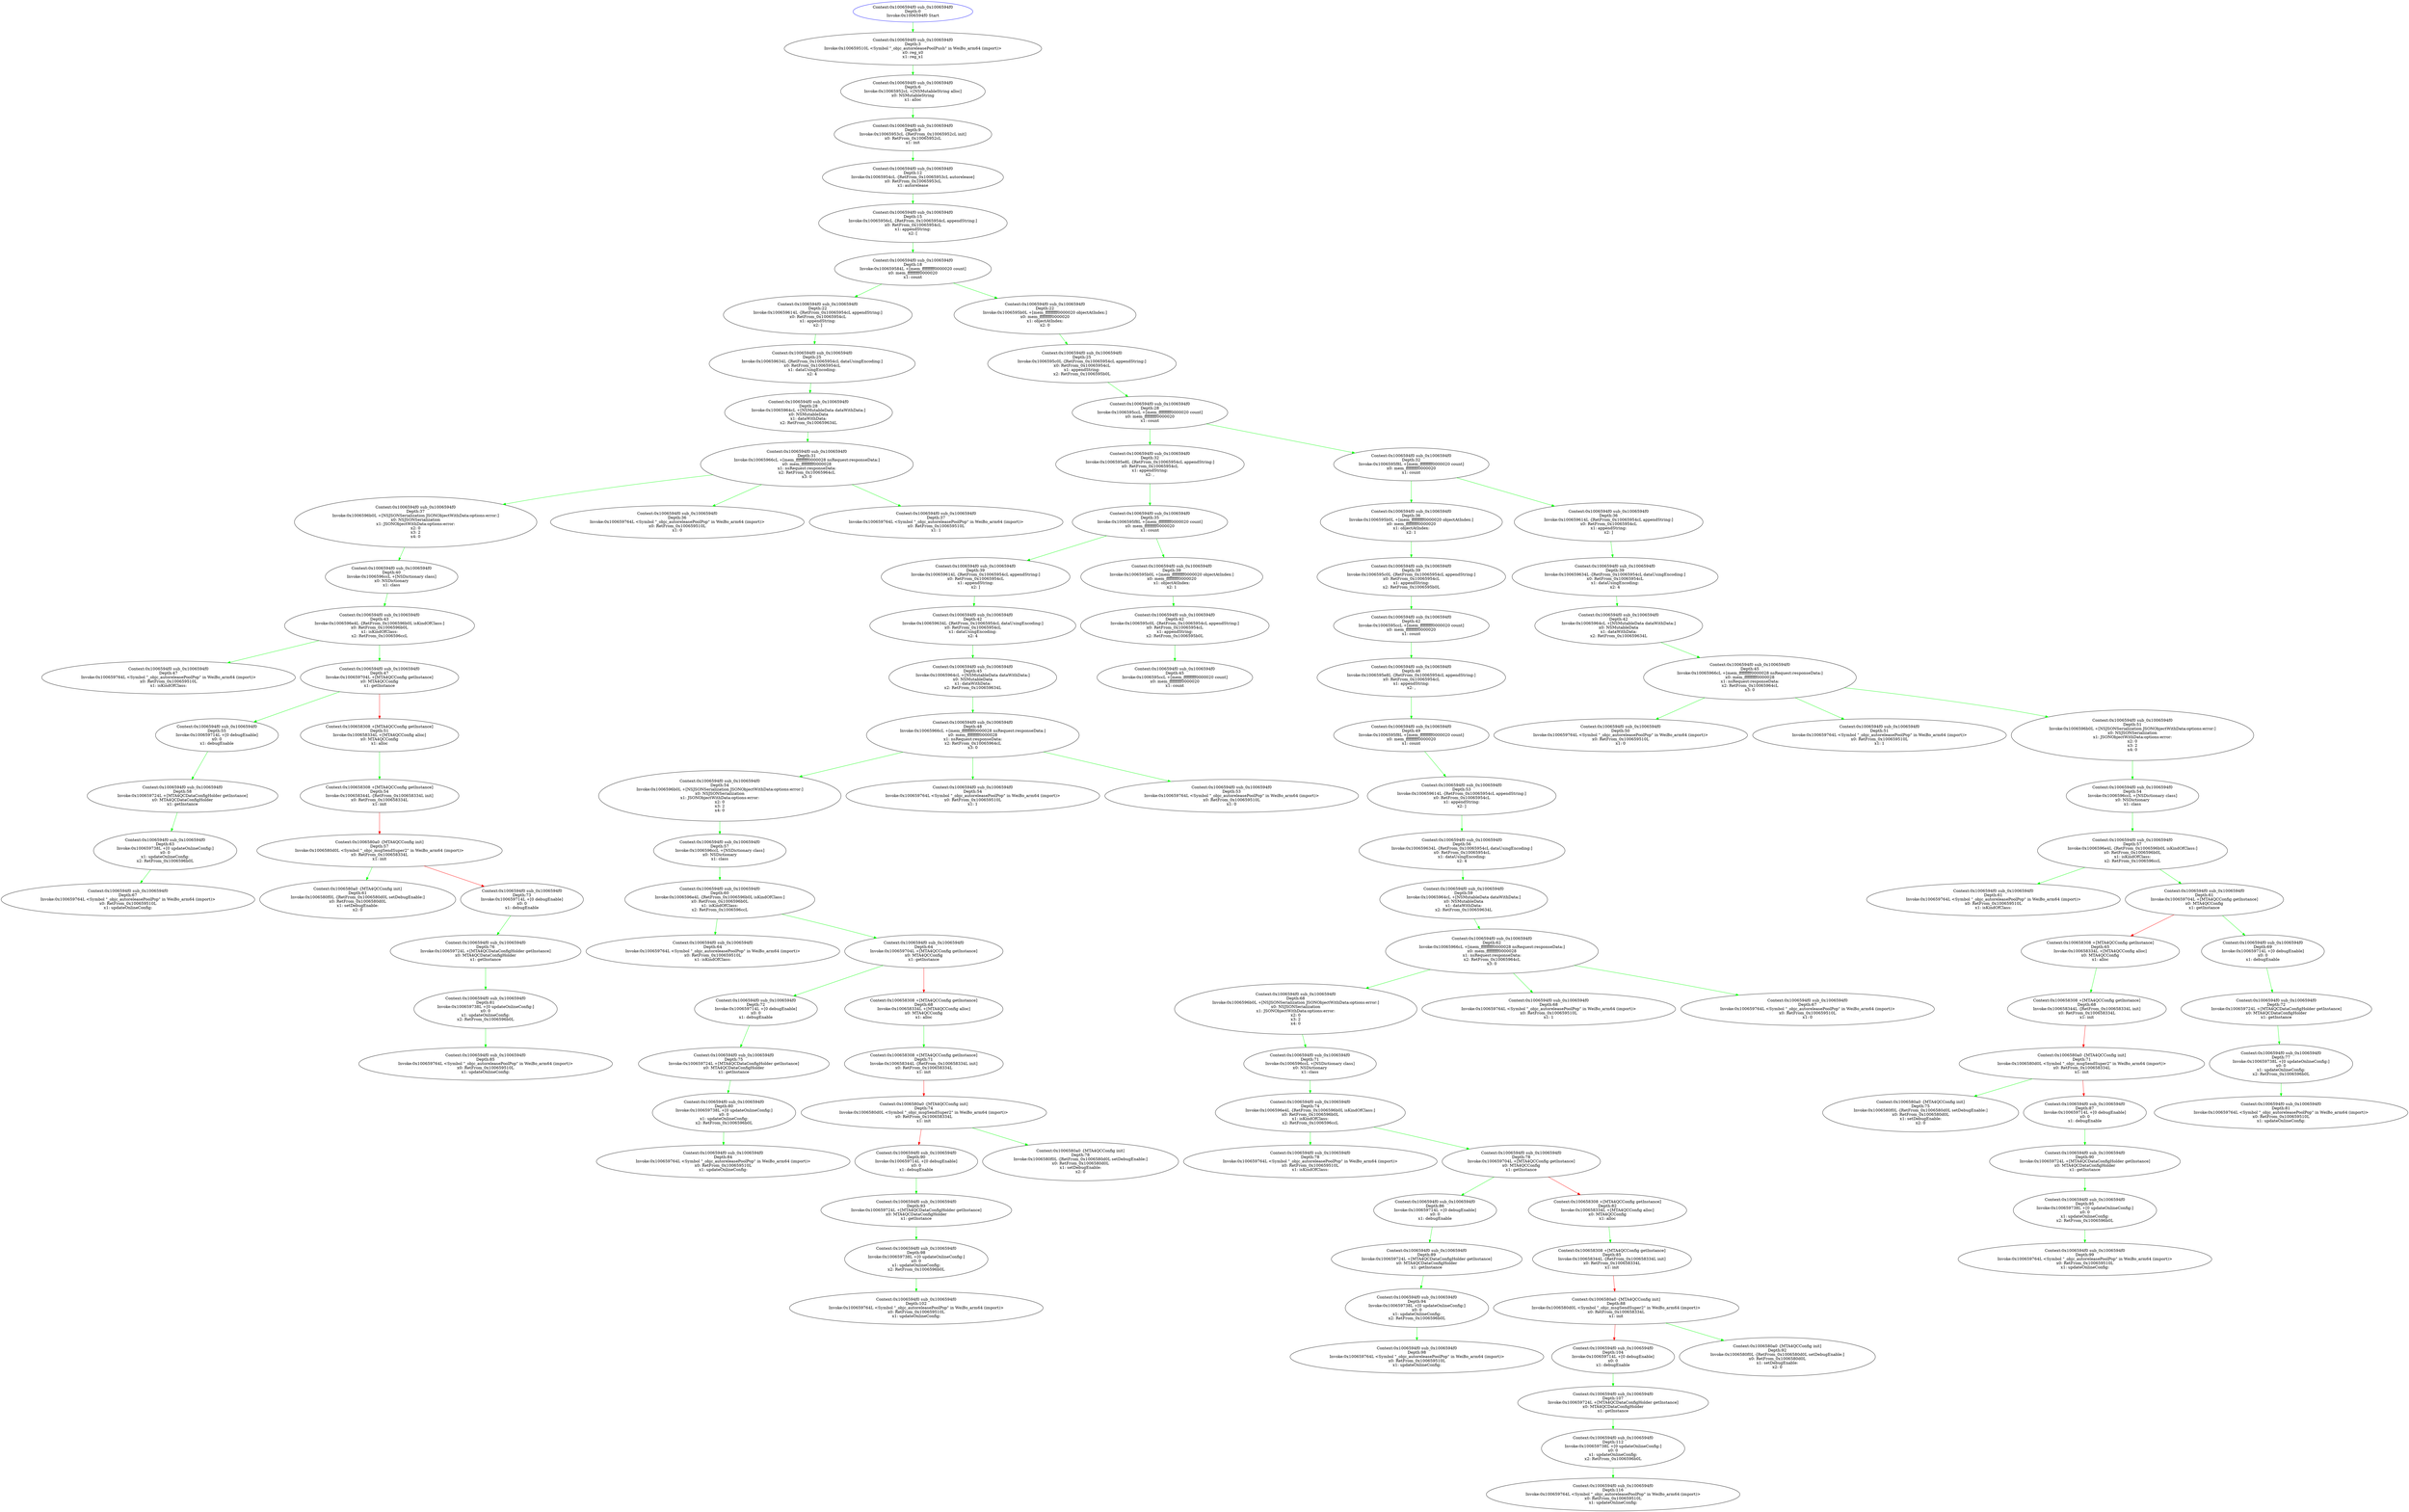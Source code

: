 strict digraph  {
	"Context:0x1006594f0 sub_0x1006594f0
Depth:25
Invoke:0x1006595c0L -[RetFrom_0x10065954cL appendString:]
x0: RetFrom_0x10065954cL
\
x1: appendString:
x2: RetFrom_0x1006595b0L
"	 [addr=4301624768,
		args="['RetFrom_0x10065954cL', 'appendString:', 'RetFrom_0x1006595b0L']",
		context=4301624560,
		des="-[RetFrom_0x10065954cL appendString:]",
		dp=None,
		pnode="Context:0x1006594f0 sub_0x1006594f0
Depth:22
Invoke:0x1006595b0L +[mem_fffffffff0000020 objectAtIndex:]
x0: mem_fffffffff0000020
\
x1: objectAtIndex:
x2: 0
"];
	"Context:0x1006594f0 sub_0x1006594f0
Depth:28
Invoke:0x1006595ccL +[mem_fffffffff0000020 count]
x0: mem_fffffffff0000020
x1: count
"	 [addr=4301624780,
		args="['mem_fffffffff0000020', 'count']",
		context=4301624560,
		des="+[mem_fffffffff0000020 count]",
		dp=None,
		pnode="Context:0x1006594f0 sub_0x1006594f0
Depth:25
Invoke:0x1006595c0L -[RetFrom_0x10065954cL appendString:]
x0: RetFrom_0x10065954cL
\
x1: appendString:
x2: RetFrom_0x1006595b0L
"];
	"Context:0x1006594f0 sub_0x1006594f0
Depth:25
Invoke:0x1006595c0L -[RetFrom_0x10065954cL appendString:]
x0: RetFrom_0x10065954cL
\
x1: appendString:
x2: RetFrom_0x1006595b0L
" -> "Context:0x1006594f0 sub_0x1006594f0
Depth:28
Invoke:0x1006595ccL +[mem_fffffffff0000020 count]
x0: mem_fffffffff0000020
x1: count
"	 [color=green];
	"Context:0x1006594f0 sub_0x1006594f0
Depth:86
Invoke:0x100659714L +[0 debugEnable]
x0: 0
x1: debugEnable
"	 [addr=4301625108,
		args="['0', 'debugEnable']",
		context=4301624560,
		des="+[0 debugEnable]",
		dp=None,
		pnode="Context:0x1006594f0 sub_0x1006594f0
Depth:78
Invoke:0x100659704L +[MTA4QCConfig getInstance]
x0: MTA4QCConfig
x1: getInstance
"];
	"Context:0x1006594f0 sub_0x1006594f0
Depth:89
Invoke:0x100659724L +[MTA4QCDataConfigHolder getInstance]
x0: MTA4QCDataConfigHolder
\
x1: getInstance
"	 [addr=4301625124,
		args="['MTA4QCDataConfigHolder', 'getInstance']",
		context=4301624560,
		des="+[MTA4QCDataConfigHolder getInstance]",
		dp=None,
		pnode="Context:0x1006594f0 sub_0x1006594f0
Depth:86
Invoke:0x100659714L +[0 debugEnable]
x0: 0
x1: debugEnable
"];
	"Context:0x1006594f0 sub_0x1006594f0
Depth:86
Invoke:0x100659714L +[0 debugEnable]
x0: 0
x1: debugEnable
" -> "Context:0x1006594f0 sub_0x1006594f0
Depth:89
Invoke:0x100659724L +[MTA4QCDataConfigHolder getInstance]
x0: MTA4QCDataConfigHolder
\
x1: getInstance
"	 [color=green];
	"Context:0x1006594f0 sub_0x1006594f0
Depth:58
Invoke:0x100659724L +[MTA4QCDataConfigHolder getInstance]
x0: MTA4QCDataConfigHolder
\
x1: getInstance
"	 [addr=4301625124,
		args="['MTA4QCDataConfigHolder', 'getInstance']",
		context=4301624560,
		des="+[MTA4QCDataConfigHolder getInstance]",
		dp=None,
		pnode="Context:0x1006594f0 sub_0x1006594f0
Depth:55
Invoke:0x100659714L +[0 debugEnable]
x0: 0
x1: debugEnable
"];
	"Context:0x1006594f0 sub_0x1006594f0
Depth:63
Invoke:0x100659738L +[0 updateOnlineConfig:]
x0: 0
x1: updateOnlineConfig:
x2: RetFrom_\
0x1006596b0L
"	 [addr=4301625144,
		args="['0', 'updateOnlineConfig:', 'RetFrom_0x1006596b0L']",
		context=4301624560,
		des="+[0 updateOnlineConfig:]",
		dp=None,
		pnode="Context:0x1006594f0 sub_0x1006594f0
Depth:58
Invoke:0x100659724L +[MTA4QCDataConfigHolder getInstance]
x0: MTA4QCDataConfigHolder
\
x1: getInstance
"];
	"Context:0x1006594f0 sub_0x1006594f0
Depth:58
Invoke:0x100659724L +[MTA4QCDataConfigHolder getInstance]
x0: MTA4QCDataConfigHolder
\
x1: getInstance
" -> "Context:0x1006594f0 sub_0x1006594f0
Depth:63
Invoke:0x100659738L +[0 updateOnlineConfig:]
x0: 0
x1: updateOnlineConfig:
x2: RetFrom_\
0x1006596b0L
"	 [color=green];
	"Context:0x1006594f0 sub_0x1006594f0
Depth:50
Invoke:0x100659764L <Symbol \"_objc_autoreleasePoolPop\" in WeiBo_arm64 (import)>
x0: \
RetFrom_0x100659510L
x1: 0
"	 [addr=4301625188,
		args="['RetFrom_0x100659510L', '0']",
		context=4301624560,
		des="<Symbol \"_objc_autoreleasePoolPop\" in WeiBo_arm64 (import)>",
		dp=None,
		pnode="Context:0x1006594f0 sub_0x1006594f0
Depth:45
Invoke:0x10065966cL +[mem_fffffffff0000028 nsRequest:responseData:]
x0: mem_fffffffff0000028
\
x1: nsRequest:responseData:
x2: RetFrom_0x10065964cL
x3: 0
"];
	"Context:0x1006594f0 sub_0x1006594f0
Depth:42
Invoke:0x10065964cL +[NSMutableData dataWithData:]
x0: NSMutableData
x1: dataWithData:
\
x2: RetFrom_0x100659634L
"	 [addr=4301624908,
		args="['NSMutableData', 'dataWithData:', 'RetFrom_0x100659634L']",
		context=4301624560,
		des="+[NSMutableData dataWithData:]",
		dp=None,
		pnode="Context:0x1006594f0 sub_0x1006594f0
Depth:39
Invoke:0x100659634L -[RetFrom_0x10065954cL dataUsingEncoding:]
x0: RetFrom_0x10065954cL
\
x1: dataUsingEncoding:
x2: 4
"];
	"Context:0x1006594f0 sub_0x1006594f0
Depth:45
Invoke:0x10065966cL +[mem_fffffffff0000028 nsRequest:responseData:]
x0: mem_fffffffff0000028
\
x1: nsRequest:responseData:
x2: RetFrom_0x10065964cL
x3: 0
"	 [addr=4301624940,
		args="['mem_fffffffff0000028', 'nsRequest:responseData:', 'RetFrom_0x10065964cL', '0']",
		context=4301624560,
		des="+[mem_fffffffff0000028 nsRequest:responseData:]",
		dp=None,
		pnode="Context:0x1006594f0 sub_0x1006594f0
Depth:42
Invoke:0x10065964cL +[NSMutableData dataWithData:]
x0: NSMutableData
x1: dataWithData:
\
x2: RetFrom_0x100659634L
"];
	"Context:0x1006594f0 sub_0x1006594f0
Depth:42
Invoke:0x10065964cL +[NSMutableData dataWithData:]
x0: NSMutableData
x1: dataWithData:
\
x2: RetFrom_0x100659634L
" -> "Context:0x1006594f0 sub_0x1006594f0
Depth:45
Invoke:0x10065966cL +[mem_fffffffff0000028 nsRequest:responseData:]
x0: mem_fffffffff0000028
\
x1: nsRequest:responseData:
x2: RetFrom_0x10065964cL
x3: 0
"	 [color=green];
	"Context:0x1006594f0 sub_0x1006594f0
Depth:37
Invoke:0x1006596b0L +[NSJSONSerialization JSONObjectWithData:options:error:]
x0: NSJSONSerialization
\
x1: JSONObjectWithData:options:error:
x2: 0
x3: 2
x4: 0
"	 [addr=4301625008,
		args="['NSJSONSerialization', 'JSONObjectWithData:options:error:', '0', '2', '0']",
		context=4301624560,
		des="+[NSJSONSerialization JSONObjectWithData:options:error:]",
		dp="[NSJSONSerialization JSONObjectWithData:0 options:2 error:0 ]",
		pnode="Context:0x1006594f0 sub_0x1006594f0
Depth:31
Invoke:0x10065966cL +[mem_fffffffff0000028 nsRequest:responseData:]
x0: mem_fffffffff0000028
\
x1: nsRequest:responseData:
x2: RetFrom_0x10065964cL
x3: 0
"];
	"Context:0x1006594f0 sub_0x1006594f0
Depth:40
Invoke:0x1006596ccL +[NSDictionary class]
x0: NSDictionary
x1: class
"	 [addr=4301625036,
		args="['NSDictionary', 'class']",
		context=4301624560,
		des="+[NSDictionary class]",
		dp=None,
		pnode="Context:0x1006594f0 sub_0x1006594f0
Depth:37
Invoke:0x1006596b0L +[NSJSONSerialization JSONObjectWithData:options:error:]
x0: NSJSONSerialization
\
x1: JSONObjectWithData:options:error:
x2: 0
x3: 2
x4: 0
"];
	"Context:0x1006594f0 sub_0x1006594f0
Depth:37
Invoke:0x1006596b0L +[NSJSONSerialization JSONObjectWithData:options:error:]
x0: NSJSONSerialization
\
x1: JSONObjectWithData:options:error:
x2: 0
x3: 2
x4: 0
" -> "Context:0x1006594f0 sub_0x1006594f0
Depth:40
Invoke:0x1006596ccL +[NSDictionary class]
x0: NSDictionary
x1: class
"	 [color=green];
	"Context:0x1006594f0 sub_0x1006594f0
Depth:48
Invoke:0x10065966cL +[mem_fffffffff0000028 nsRequest:responseData:]
x0: mem_fffffffff0000028
\
x1: nsRequest:responseData:
x2: RetFrom_0x10065964cL
x3: 0
"	 [addr=4301624940,
		args="['mem_fffffffff0000028', 'nsRequest:responseData:', 'RetFrom_0x10065964cL', '0']",
		context=4301624560,
		des="+[mem_fffffffff0000028 nsRequest:responseData:]",
		dp=None,
		pnode="Context:0x1006594f0 sub_0x1006594f0
Depth:45
Invoke:0x10065964cL +[NSMutableData dataWithData:]
x0: NSMutableData
x1: dataWithData:
\
x2: RetFrom_0x100659634L
"];
	"Context:0x1006594f0 sub_0x1006594f0
Depth:54
Invoke:0x1006596b0L +[NSJSONSerialization JSONObjectWithData:options:error:]
x0: NSJSONSerialization
\
x1: JSONObjectWithData:options:error:
x2: 0
x3: 2
x4: 0
"	 [addr=4301625008,
		args="['NSJSONSerialization', 'JSONObjectWithData:options:error:', '0', '2', '0']",
		context=4301624560,
		des="+[NSJSONSerialization JSONObjectWithData:options:error:]",
		dp="[NSJSONSerialization JSONObjectWithData:0 options:2 error:0 ]",
		pnode="Context:0x1006594f0 sub_0x1006594f0
Depth:48
Invoke:0x10065966cL +[mem_fffffffff0000028 nsRequest:responseData:]
x0: mem_fffffffff0000028
\
x1: nsRequest:responseData:
x2: RetFrom_0x10065964cL
x3: 0
"];
	"Context:0x1006594f0 sub_0x1006594f0
Depth:48
Invoke:0x10065966cL +[mem_fffffffff0000028 nsRequest:responseData:]
x0: mem_fffffffff0000028
\
x1: nsRequest:responseData:
x2: RetFrom_0x10065964cL
x3: 0
" -> "Context:0x1006594f0 sub_0x1006594f0
Depth:54
Invoke:0x1006596b0L +[NSJSONSerialization JSONObjectWithData:options:error:]
x0: NSJSONSerialization
\
x1: JSONObjectWithData:options:error:
x2: 0
x3: 2
x4: 0
"	 [color=green];
	"Context:0x1006594f0 sub_0x1006594f0
Depth:54
Invoke:0x100659764L <Symbol \"_objc_autoreleasePoolPop\" in WeiBo_arm64 (import)>
x0: \
RetFrom_0x100659510L
x1: 1
"	 [addr=4301625188,
		args="['RetFrom_0x100659510L', '1']",
		context=4301624560,
		des="<Symbol \"_objc_autoreleasePoolPop\" in WeiBo_arm64 (import)>",
		dp=None,
		pnode="Context:0x1006594f0 sub_0x1006594f0
Depth:48
Invoke:0x10065966cL +[mem_fffffffff0000028 nsRequest:responseData:]
x0: mem_fffffffff0000028
\
x1: nsRequest:responseData:
x2: RetFrom_0x10065964cL
x3: 0
"];
	"Context:0x1006594f0 sub_0x1006594f0
Depth:48
Invoke:0x10065966cL +[mem_fffffffff0000028 nsRequest:responseData:]
x0: mem_fffffffff0000028
\
x1: nsRequest:responseData:
x2: RetFrom_0x10065964cL
x3: 0
" -> "Context:0x1006594f0 sub_0x1006594f0
Depth:54
Invoke:0x100659764L <Symbol \"_objc_autoreleasePoolPop\" in WeiBo_arm64 (import)>
x0: \
RetFrom_0x100659510L
x1: 1
"	 [color=green];
	"Context:0x1006594f0 sub_0x1006594f0
Depth:53
Invoke:0x100659764L <Symbol \"_objc_autoreleasePoolPop\" in WeiBo_arm64 (import)>
x0: \
RetFrom_0x100659510L
x1: 0
"	 [addr=4301625188,
		args="['RetFrom_0x100659510L', '0']",
		context=4301624560,
		des="<Symbol \"_objc_autoreleasePoolPop\" in WeiBo_arm64 (import)>",
		dp=None,
		pnode="Context:0x1006594f0 sub_0x1006594f0
Depth:48
Invoke:0x10065966cL +[mem_fffffffff0000028 nsRequest:responseData:]
x0: mem_fffffffff0000028
\
x1: nsRequest:responseData:
x2: RetFrom_0x10065964cL
x3: 0
"];
	"Context:0x1006594f0 sub_0x1006594f0
Depth:48
Invoke:0x10065966cL +[mem_fffffffff0000028 nsRequest:responseData:]
x0: mem_fffffffff0000028
\
x1: nsRequest:responseData:
x2: RetFrom_0x10065964cL
x3: 0
" -> "Context:0x1006594f0 sub_0x1006594f0
Depth:53
Invoke:0x100659764L <Symbol \"_objc_autoreleasePoolPop\" in WeiBo_arm64 (import)>
x0: \
RetFrom_0x100659510L
x1: 0
"	 [color=green];
	"Context:0x1006594f0 sub_0x1006594f0
Depth:76
Invoke:0x100659724L +[MTA4QCDataConfigHolder getInstance]
x0: MTA4QCDataConfigHolder
\
x1: getInstance
"	 [addr=4301625124,
		args="['MTA4QCDataConfigHolder', 'getInstance']",
		context=4301624560,
		des="+[MTA4QCDataConfigHolder getInstance]",
		dp=None,
		pnode="Context:0x1006594f0 sub_0x1006594f0
Depth:73
Invoke:0x100659714L +[0 debugEnable]
x0: 0
x1: debugEnable
"];
	"Context:0x1006594f0 sub_0x1006594f0
Depth:81
Invoke:0x100659738L +[0 updateOnlineConfig:]
x0: 0
x1: updateOnlineConfig:
x2: RetFrom_\
0x1006596b0L
"	 [addr=4301625144,
		args="['0', 'updateOnlineConfig:', 'RetFrom_0x1006596b0L']",
		context=4301624560,
		des="+[0 updateOnlineConfig:]",
		dp=None,
		pnode="Context:0x1006594f0 sub_0x1006594f0
Depth:76
Invoke:0x100659724L +[MTA4QCDataConfigHolder getInstance]
x0: MTA4QCDataConfigHolder
\
x1: getInstance
"];
	"Context:0x1006594f0 sub_0x1006594f0
Depth:76
Invoke:0x100659724L +[MTA4QCDataConfigHolder getInstance]
x0: MTA4QCDataConfigHolder
\
x1: getInstance
" -> "Context:0x1006594f0 sub_0x1006594f0
Depth:81
Invoke:0x100659738L +[0 updateOnlineConfig:]
x0: 0
x1: updateOnlineConfig:
x2: RetFrom_\
0x1006596b0L
"	 [color=green];
	"Context:0x1006580a0 -[MTA4QCConfig init]
Depth:57
Invoke:0x1006580d0L <Symbol \"_objc_msgSendSuper2\" in WeiBo_arm64 (import)>
x0: \
RetFrom_0x100658334L
x1: init
"	 [addr=4301619408,
		args="['RetFrom_0x100658334L', 'init']",
		context=4301619360,
		des="<Symbol \"_objc_msgSendSuper2\" in WeiBo_arm64 (import)>",
		dp="[[MTA4QCConfig alloc] init]",
		pnode="Context:0x100658308 +[MTA4QCConfig getInstance]
Depth:54
Invoke:0x100658344L -[RetFrom_0x100658334L init]
x0: RetFrom_0x100658334L
\
x1: init
"];
	"Context:0x1006580a0 -[MTA4QCConfig init]
Depth:61
Invoke:0x1006580f0L -[RetFrom_0x1006580d0L setDebugEnable:]
x0: RetFrom_0x1006580d0L
\
x1: setDebugEnable:
x2: 0
"	 [addr=4301619440,
		args="['RetFrom_0x1006580d0L', 'setDebugEnable:', '0']",
		context=4301619360,
		des="-[RetFrom_0x1006580d0L setDebugEnable:]",
		dp=None,
		pnode="Context:0x1006580a0 -[MTA4QCConfig init]
Depth:57
Invoke:0x1006580d0L <Symbol \"_objc_msgSendSuper2\" in WeiBo_arm64 (import)>
x0: \
RetFrom_0x100658334L
x1: init
"];
	"Context:0x1006580a0 -[MTA4QCConfig init]
Depth:57
Invoke:0x1006580d0L <Symbol \"_objc_msgSendSuper2\" in WeiBo_arm64 (import)>
x0: \
RetFrom_0x100658334L
x1: init
" -> "Context:0x1006580a0 -[MTA4QCConfig init]
Depth:61
Invoke:0x1006580f0L -[RetFrom_0x1006580d0L setDebugEnable:]
x0: RetFrom_0x1006580d0L
\
x1: setDebugEnable:
x2: 0
"	 [color=green];
	"Context:0x1006594f0 sub_0x1006594f0
Depth:73
Invoke:0x100659714L +[0 debugEnable]
x0: 0
x1: debugEnable
"	 [addr=4301625108,
		args="['0', 'debugEnable']",
		context=4301624560,
		des="+[0 debugEnable]",
		dp=None,
		pnode="Context:0x1006580a0 -[MTA4QCConfig init]
Depth:57
Invoke:0x1006580d0L <Symbol \"_objc_msgSendSuper2\" in WeiBo_arm64 (import)>
x0: \
RetFrom_0x100658334L
x1: init
"];
	"Context:0x1006580a0 -[MTA4QCConfig init]
Depth:57
Invoke:0x1006580d0L <Symbol \"_objc_msgSendSuper2\" in WeiBo_arm64 (import)>
x0: \
RetFrom_0x100658334L
x1: init
" -> "Context:0x1006594f0 sub_0x1006594f0
Depth:73
Invoke:0x100659714L +[0 debugEnable]
x0: 0
x1: debugEnable
"	 [color=red];
	"Context:0x1006594f0 sub_0x1006594f0
Depth:43
Invoke:0x1006596e4L -[RetFrom_0x1006596b0L isKindOfClass:]
x0: RetFrom_0x1006596b0L
\
x1: isKindOfClass:
x2: RetFrom_0x1006596ccL
"	 [addr=4301625060,
		args="['RetFrom_0x1006596b0L', 'isKindOfClass:', 'RetFrom_0x1006596ccL']",
		context=4301624560,
		des="-[RetFrom_0x1006596b0L isKindOfClass:]",
		dp=None,
		pnode="Context:0x1006594f0 sub_0x1006594f0
Depth:40
Invoke:0x1006596ccL +[NSDictionary class]
x0: NSDictionary
x1: class
"];
	"Context:0x1006594f0 sub_0x1006594f0
Depth:40
Invoke:0x1006596ccL +[NSDictionary class]
x0: NSDictionary
x1: class
" -> "Context:0x1006594f0 sub_0x1006594f0
Depth:43
Invoke:0x1006596e4L -[RetFrom_0x1006596b0L isKindOfClass:]
x0: RetFrom_0x1006596b0L
\
x1: isKindOfClass:
x2: RetFrom_0x1006596ccL
"	 [color=green];
	"Context:0x1006594f0 sub_0x1006594f0
Depth:54
Invoke:0x1006596ccL +[NSDictionary class]
x0: NSDictionary
x1: class
"	 [addr=4301625036,
		args="['NSDictionary', 'class']",
		context=4301624560,
		des="+[NSDictionary class]",
		dp=None,
		pnode="Context:0x1006594f0 sub_0x1006594f0
Depth:51
Invoke:0x1006596b0L +[NSJSONSerialization JSONObjectWithData:options:error:]
x0: NSJSONSerialization
\
x1: JSONObjectWithData:options:error:
x2: 0
x3: 2
x4: 0
"];
	"Context:0x1006594f0 sub_0x1006594f0
Depth:57
Invoke:0x1006596e4L -[RetFrom_0x1006596b0L isKindOfClass:]
x0: RetFrom_0x1006596b0L
\
x1: isKindOfClass:
x2: RetFrom_0x1006596ccL
"	 [addr=4301625060,
		args="['RetFrom_0x1006596b0L', 'isKindOfClass:', 'RetFrom_0x1006596ccL']",
		context=4301624560,
		des="-[RetFrom_0x1006596b0L isKindOfClass:]",
		dp=None,
		pnode="Context:0x1006594f0 sub_0x1006594f0
Depth:54
Invoke:0x1006596ccL +[NSDictionary class]
x0: NSDictionary
x1: class
"];
	"Context:0x1006594f0 sub_0x1006594f0
Depth:54
Invoke:0x1006596ccL +[NSDictionary class]
x0: NSDictionary
x1: class
" -> "Context:0x1006594f0 sub_0x1006594f0
Depth:57
Invoke:0x1006596e4L -[RetFrom_0x1006596b0L isKindOfClass:]
x0: RetFrom_0x1006596b0L
\
x1: isKindOfClass:
x2: RetFrom_0x1006596ccL
"	 [color=green];
	"Context:0x1006594f0 sub_0x1006594f0
Depth:61
Invoke:0x100659764L <Symbol \"_objc_autoreleasePoolPop\" in WeiBo_arm64 (import)>
x0: \
RetFrom_0x100659510L
x1: isKindOfClass:
"	 [addr=4301625188,
		args="['RetFrom_0x100659510L', 'isKindOfClass:']",
		context=4301624560,
		des="<Symbol \"_objc_autoreleasePoolPop\" in WeiBo_arm64 (import)>",
		dp=None,
		pnode="Context:0x1006594f0 sub_0x1006594f0
Depth:57
Invoke:0x1006596e4L -[RetFrom_0x1006596b0L isKindOfClass:]
x0: RetFrom_0x1006596b0L
\
x1: isKindOfClass:
x2: RetFrom_0x1006596ccL
"];
	"Context:0x1006594f0 sub_0x1006594f0
Depth:67
Invoke:0x100659764L <Symbol \"_objc_autoreleasePoolPop\" in WeiBo_arm64 (import)>
x0: \
RetFrom_0x100659510L
x1: updateOnlineConfig:
"	 [addr=4301625188,
		args="['RetFrom_0x100659510L', 'updateOnlineConfig:']",
		context=4301624560,
		des="<Symbol \"_objc_autoreleasePoolPop\" in WeiBo_arm64 (import)>",
		dp=None,
		pnode="Context:0x1006594f0 sub_0x1006594f0
Depth:63
Invoke:0x100659738L +[0 updateOnlineConfig:]
x0: 0
x1: updateOnlineConfig:
x2: RetFrom_\
0x1006596b0L
"];
	"Context:0x1006594f0 sub_0x1006594f0
Depth:55
Invoke:0x100659714L +[0 debugEnable]
x0: 0
x1: debugEnable
"	 [addr=4301625108,
		args="['0', 'debugEnable']",
		context=4301624560,
		des="+[0 debugEnable]",
		dp=None,
		pnode="Context:0x1006594f0 sub_0x1006594f0
Depth:47
Invoke:0x100659704L +[MTA4QCConfig getInstance]
x0: MTA4QCConfig
x1: getInstance
"];
	"Context:0x1006594f0 sub_0x1006594f0
Depth:55
Invoke:0x100659714L +[0 debugEnable]
x0: 0
x1: debugEnable
" -> "Context:0x1006594f0 sub_0x1006594f0
Depth:58
Invoke:0x100659724L +[MTA4QCDataConfigHolder getInstance]
x0: MTA4QCDataConfigHolder
\
x1: getInstance
"	 [color=green];
	"Context:0x1006594f0 sub_0x1006594f0
Depth:57
Invoke:0x1006596ccL +[NSDictionary class]
x0: NSDictionary
x1: class
"	 [addr=4301625036,
		args="['NSDictionary', 'class']",
		context=4301624560,
		des="+[NSDictionary class]",
		dp=None,
		pnode="Context:0x1006594f0 sub_0x1006594f0
Depth:54
Invoke:0x1006596b0L +[NSJSONSerialization JSONObjectWithData:options:error:]
x0: NSJSONSerialization
\
x1: JSONObjectWithData:options:error:
x2: 0
x3: 2
x4: 0
"];
	"Context:0x1006594f0 sub_0x1006594f0
Depth:54
Invoke:0x1006596b0L +[NSJSONSerialization JSONObjectWithData:options:error:]
x0: NSJSONSerialization
\
x1: JSONObjectWithData:options:error:
x2: 0
x3: 2
x4: 0
" -> "Context:0x1006594f0 sub_0x1006594f0
Depth:57
Invoke:0x1006596ccL +[NSDictionary class]
x0: NSDictionary
x1: class
"	 [color=green];
	"Context:0x1006594f0 sub_0x1006594f0
Depth:94
Invoke:0x100659738L +[0 updateOnlineConfig:]
x0: 0
x1: updateOnlineConfig:
x2: RetFrom_\
0x1006596b0L
"	 [addr=4301625144,
		args="['0', 'updateOnlineConfig:', 'RetFrom_0x1006596b0L']",
		context=4301624560,
		des="+[0 updateOnlineConfig:]",
		dp=None,
		pnode="Context:0x1006594f0 sub_0x1006594f0
Depth:89
Invoke:0x100659724L +[MTA4QCDataConfigHolder getInstance]
x0: MTA4QCDataConfigHolder
\
x1: getInstance
"];
	"Context:0x1006594f0 sub_0x1006594f0
Depth:98
Invoke:0x100659764L <Symbol \"_objc_autoreleasePoolPop\" in WeiBo_arm64 (import)>
x0: \
RetFrom_0x100659510L
x1: updateOnlineConfig:
"	 [addr=4301625188,
		args="['RetFrom_0x100659510L', 'updateOnlineConfig:']",
		context=4301624560,
		des="<Symbol \"_objc_autoreleasePoolPop\" in WeiBo_arm64 (import)>",
		dp=None,
		pnode="Context:0x1006594f0 sub_0x1006594f0
Depth:94
Invoke:0x100659738L +[0 updateOnlineConfig:]
x0: 0
x1: updateOnlineConfig:
x2: RetFrom_\
0x1006596b0L
"];
	"Context:0x1006594f0 sub_0x1006594f0
Depth:94
Invoke:0x100659738L +[0 updateOnlineConfig:]
x0: 0
x1: updateOnlineConfig:
x2: RetFrom_\
0x1006596b0L
" -> "Context:0x1006594f0 sub_0x1006594f0
Depth:98
Invoke:0x100659764L <Symbol \"_objc_autoreleasePoolPop\" in WeiBo_arm64 (import)>
x0: \
RetFrom_0x100659510L
x1: updateOnlineConfig:
"	 [color=green];
	"Context:0x1006594f0 sub_0x1006594f0
Depth:22
Invoke:0x100659614L -[RetFrom_0x10065954cL appendString:]
x0: RetFrom_0x10065954cL
\
x1: appendString:
x2: ]
"	 [addr=4301624852,
		args="['RetFrom_0x10065954cL', 'appendString:', ']']",
		context=4301624560,
		des="-[RetFrom_0x10065954cL appendString:]",
		dp=None,
		pnode="Context:0x1006594f0 sub_0x1006594f0
Depth:18
Invoke:0x100659584L +[mem_fffffffff0000020 count]
x0: mem_fffffffff0000020
x1: count
"];
	"Context:0x1006594f0 sub_0x1006594f0
Depth:25
Invoke:0x100659634L -[RetFrom_0x10065954cL dataUsingEncoding:]
x0: RetFrom_0x10065954cL
\
x1: dataUsingEncoding:
x2: 4
"	 [addr=4301624884,
		args="['RetFrom_0x10065954cL', 'dataUsingEncoding:', '4']",
		context=4301624560,
		des="-[RetFrom_0x10065954cL dataUsingEncoding:]",
		dp=None,
		pnode="Context:0x1006594f0 sub_0x1006594f0
Depth:22
Invoke:0x100659614L -[RetFrom_0x10065954cL appendString:]
x0: RetFrom_0x10065954cL
\
x1: appendString:
x2: ]
"];
	"Context:0x1006594f0 sub_0x1006594f0
Depth:22
Invoke:0x100659614L -[RetFrom_0x10065954cL appendString:]
x0: RetFrom_0x10065954cL
\
x1: appendString:
x2: ]
" -> "Context:0x1006594f0 sub_0x1006594f0
Depth:25
Invoke:0x100659634L -[RetFrom_0x10065954cL dataUsingEncoding:]
x0: RetFrom_0x10065954cL
\
x1: dataUsingEncoding:
x2: 4
"	 [color=green];
	"Context:0x1006594f0 sub_0x1006594f0
Depth:36
Invoke:0x1006595b0L +[mem_fffffffff0000020 objectAtIndex:]
x0: mem_fffffffff0000020
\
x1: objectAtIndex:
x2: 1
"	 [addr=4301624752,
		args="['mem_fffffffff0000020', 'objectAtIndex:', '1']",
		context=4301624560,
		des="+[mem_fffffffff0000020 objectAtIndex:]",
		dp=None,
		pnode="Context:0x1006594f0 sub_0x1006594f0
Depth:32
Invoke:0x1006595f8L +[mem_fffffffff0000020 count]
x0: mem_fffffffff0000020
x1: count
"];
	"Context:0x1006594f0 sub_0x1006594f0
Depth:39
Invoke:0x1006595c0L -[RetFrom_0x10065954cL appendString:]
x0: RetFrom_0x10065954cL
\
x1: appendString:
x2: RetFrom_0x1006595b0L
"	 [addr=4301624768,
		args="['RetFrom_0x10065954cL', 'appendString:', 'RetFrom_0x1006595b0L']",
		context=4301624560,
		des="-[RetFrom_0x10065954cL appendString:]",
		dp=None,
		pnode="Context:0x1006594f0 sub_0x1006594f0
Depth:36
Invoke:0x1006595b0L +[mem_fffffffff0000020 objectAtIndex:]
x0: mem_fffffffff0000020
\
x1: objectAtIndex:
x2: 1
"];
	"Context:0x1006594f0 sub_0x1006594f0
Depth:36
Invoke:0x1006595b0L +[mem_fffffffff0000020 objectAtIndex:]
x0: mem_fffffffff0000020
\
x1: objectAtIndex:
x2: 1
" -> "Context:0x1006594f0 sub_0x1006594f0
Depth:39
Invoke:0x1006595c0L -[RetFrom_0x10065954cL appendString:]
x0: RetFrom_0x10065954cL
\
x1: appendString:
x2: RetFrom_0x1006595b0L
"	 [color=green];
	"Context:0x100658308 +[MTA4QCConfig getInstance]
Depth:54
Invoke:0x100658344L -[RetFrom_0x100658334L init]
x0: RetFrom_0x100658334L
\
x1: init
"	 [addr=4301620036,
		args="['RetFrom_0x100658334L', 'init']",
		context=4301619976,
		des="-[RetFrom_0x100658334L init]",
		dp=None,
		pnode="Context:0x100658308 +[MTA4QCConfig getInstance]
Depth:51
Invoke:0x100658334L +[MTA4QCConfig alloc]
x0: MTA4QCConfig
x1: alloc
"];
	"Context:0x100658308 +[MTA4QCConfig getInstance]
Depth:54
Invoke:0x100658344L -[RetFrom_0x100658334L init]
x0: RetFrom_0x100658334L
\
x1: init
" -> "Context:0x1006580a0 -[MTA4QCConfig init]
Depth:57
Invoke:0x1006580d0L <Symbol \"_objc_msgSendSuper2\" in WeiBo_arm64 (import)>
x0: \
RetFrom_0x100658334L
x1: init
"	 [color=red];
	"Context:0x1006594f0 sub_0x1006594f0
Depth:45
Invoke:0x10065964cL +[NSMutableData dataWithData:]
x0: NSMutableData
x1: dataWithData:
\
x2: RetFrom_0x100659634L
"	 [addr=4301624908,
		args="['NSMutableData', 'dataWithData:', 'RetFrom_0x100659634L']",
		context=4301624560,
		des="+[NSMutableData dataWithData:]",
		dp=None,
		pnode="Context:0x1006594f0 sub_0x1006594f0
Depth:42
Invoke:0x100659634L -[RetFrom_0x10065954cL dataUsingEncoding:]
x0: RetFrom_0x10065954cL
\
x1: dataUsingEncoding:
x2: 4
"];
	"Context:0x1006594f0 sub_0x1006594f0
Depth:45
Invoke:0x10065964cL +[NSMutableData dataWithData:]
x0: NSMutableData
x1: dataWithData:
\
x2: RetFrom_0x100659634L
" -> "Context:0x1006594f0 sub_0x1006594f0
Depth:48
Invoke:0x10065966cL +[mem_fffffffff0000028 nsRequest:responseData:]
x0: mem_fffffffff0000028
\
x1: nsRequest:responseData:
x2: RetFrom_0x10065964cL
x3: 0
"	 [color=green];
	"Context:0x1006594f0 sub_0x1006594f0
Depth:46
Invoke:0x1006595e8L -[RetFrom_0x10065954cL appendString:]
x0: RetFrom_0x10065954cL
\
x1: appendString:
x2: ,
"	 [addr=4301624808,
		args="['RetFrom_0x10065954cL', 'appendString:', ',']",
		context=4301624560,
		des="-[RetFrom_0x10065954cL appendString:]",
		dp=None,
		pnode="Context:0x1006594f0 sub_0x1006594f0
Depth:42
Invoke:0x1006595ccL +[mem_fffffffff0000020 count]
x0: mem_fffffffff0000020
x1: count
"];
	"Context:0x1006594f0 sub_0x1006594f0
Depth:49
Invoke:0x1006595f8L +[mem_fffffffff0000020 count]
x0: mem_fffffffff0000020
x1: count
"	 [addr=4301624824,
		args="['mem_fffffffff0000020', 'count']",
		context=4301624560,
		des="+[mem_fffffffff0000020 count]",
		dp=None,
		pnode="Context:0x1006594f0 sub_0x1006594f0
Depth:46
Invoke:0x1006595e8L -[RetFrom_0x10065954cL appendString:]
x0: RetFrom_0x10065954cL
\
x1: appendString:
x2: ,
"];
	"Context:0x1006594f0 sub_0x1006594f0
Depth:46
Invoke:0x1006595e8L -[RetFrom_0x10065954cL appendString:]
x0: RetFrom_0x10065954cL
\
x1: appendString:
x2: ,
" -> "Context:0x1006594f0 sub_0x1006594f0
Depth:49
Invoke:0x1006595f8L +[mem_fffffffff0000020 count]
x0: mem_fffffffff0000020
x1: count
"	 [color=green];
	"Context:0x1006594f0 sub_0x1006594f0
Depth:18
Invoke:0x100659584L +[mem_fffffffff0000020 count]
x0: mem_fffffffff0000020
x1: count
"	 [addr=4301624708,
		args="['mem_fffffffff0000020', 'count']",
		context=4301624560,
		des="+[mem_fffffffff0000020 count]",
		dp=None,
		pnode="Context:0x1006594f0 sub_0x1006594f0
Depth:15
Invoke:0x10065956cL -[RetFrom_0x10065954cL appendString:]
x0: RetFrom_0x10065954cL
\
x1: appendString:
x2: [
"];
	"Context:0x1006594f0 sub_0x1006594f0
Depth:18
Invoke:0x100659584L +[mem_fffffffff0000020 count]
x0: mem_fffffffff0000020
x1: count
" -> "Context:0x1006594f0 sub_0x1006594f0
Depth:22
Invoke:0x100659614L -[RetFrom_0x10065954cL appendString:]
x0: RetFrom_0x10065954cL
\
x1: appendString:
x2: ]
"	 [color=green];
	"Context:0x1006594f0 sub_0x1006594f0
Depth:22
Invoke:0x1006595b0L +[mem_fffffffff0000020 objectAtIndex:]
x0: mem_fffffffff0000020
\
x1: objectAtIndex:
x2: 0
"	 [addr=4301624752,
		args="['mem_fffffffff0000020', 'objectAtIndex:', '0']",
		context=4301624560,
		des="+[mem_fffffffff0000020 objectAtIndex:]",
		dp=None,
		pnode="Context:0x1006594f0 sub_0x1006594f0
Depth:18
Invoke:0x100659584L +[mem_fffffffff0000020 count]
x0: mem_fffffffff0000020
x1: count
"];
	"Context:0x1006594f0 sub_0x1006594f0
Depth:18
Invoke:0x100659584L +[mem_fffffffff0000020 count]
x0: mem_fffffffff0000020
x1: count
" -> "Context:0x1006594f0 sub_0x1006594f0
Depth:22
Invoke:0x1006595b0L +[mem_fffffffff0000020 objectAtIndex:]
x0: mem_fffffffff0000020
\
x1: objectAtIndex:
x2: 0
"	 [color=green];
	"Context:0x1006594f0 sub_0x1006594f0
Depth:107
Invoke:0x100659724L +[MTA4QCDataConfigHolder getInstance]
x0: MTA4QCDataConfigHolder
\
x1: getInstance
"	 [addr=4301625124,
		args="['MTA4QCDataConfigHolder', 'getInstance']",
		context=4301624560,
		des="+[MTA4QCDataConfigHolder getInstance]",
		dp=None,
		pnode="Context:0x1006594f0 sub_0x1006594f0
Depth:104
Invoke:0x100659714L +[0 debugEnable]
x0: 0
x1: debugEnable
"];
	"Context:0x1006594f0 sub_0x1006594f0
Depth:112
Invoke:0x100659738L +[0 updateOnlineConfig:]
x0: 0
x1: updateOnlineConfig:
x2: RetFrom_\
0x1006596b0L
"	 [addr=4301625144,
		args="['0', 'updateOnlineConfig:', 'RetFrom_0x1006596b0L']",
		context=4301624560,
		des="+[0 updateOnlineConfig:]",
		dp=None,
		pnode="Context:0x1006594f0 sub_0x1006594f0
Depth:107
Invoke:0x100659724L +[MTA4QCDataConfigHolder getInstance]
x0: MTA4QCDataConfigHolder
\
x1: getInstance
"];
	"Context:0x1006594f0 sub_0x1006594f0
Depth:107
Invoke:0x100659724L +[MTA4QCDataConfigHolder getInstance]
x0: MTA4QCDataConfigHolder
\
x1: getInstance
" -> "Context:0x1006594f0 sub_0x1006594f0
Depth:112
Invoke:0x100659738L +[0 updateOnlineConfig:]
x0: 0
x1: updateOnlineConfig:
x2: RetFrom_\
0x1006596b0L
"	 [color=green];
	"Context:0x1006580a0 -[MTA4QCConfig init]
Depth:71
Invoke:0x1006580d0L <Symbol \"_objc_msgSendSuper2\" in WeiBo_arm64 (import)>
x0: \
RetFrom_0x100658334L
x1: init
"	 [addr=4301619408,
		args="['RetFrom_0x100658334L', 'init']",
		context=4301619360,
		des="<Symbol \"_objc_msgSendSuper2\" in WeiBo_arm64 (import)>",
		dp="[[MTA4QCConfig alloc] init]",
		pnode="Context:0x100658308 +[MTA4QCConfig getInstance]
Depth:68
Invoke:0x100658344L -[RetFrom_0x100658334L init]
x0: RetFrom_0x100658334L
\
x1: init
"];
	"Context:0x1006580a0 -[MTA4QCConfig init]
Depth:75
Invoke:0x1006580f0L -[RetFrom_0x1006580d0L setDebugEnable:]
x0: RetFrom_0x1006580d0L
\
x1: setDebugEnable:
x2: 0
"	 [addr=4301619440,
		args="['RetFrom_0x1006580d0L', 'setDebugEnable:', '0']",
		context=4301619360,
		des="-[RetFrom_0x1006580d0L setDebugEnable:]",
		dp=None,
		pnode="Context:0x1006580a0 -[MTA4QCConfig init]
Depth:71
Invoke:0x1006580d0L <Symbol \"_objc_msgSendSuper2\" in WeiBo_arm64 (import)>
x0: \
RetFrom_0x100658334L
x1: init
"];
	"Context:0x1006580a0 -[MTA4QCConfig init]
Depth:71
Invoke:0x1006580d0L <Symbol \"_objc_msgSendSuper2\" in WeiBo_arm64 (import)>
x0: \
RetFrom_0x100658334L
x1: init
" -> "Context:0x1006580a0 -[MTA4QCConfig init]
Depth:75
Invoke:0x1006580f0L -[RetFrom_0x1006580d0L setDebugEnable:]
x0: RetFrom_0x1006580d0L
\
x1: setDebugEnable:
x2: 0
"	 [color=green];
	"Context:0x1006594f0 sub_0x1006594f0
Depth:87
Invoke:0x100659714L +[0 debugEnable]
x0: 0
x1: debugEnable
"	 [addr=4301625108,
		args="['0', 'debugEnable']",
		context=4301624560,
		des="+[0 debugEnable]",
		dp=None,
		pnode="Context:0x1006580a0 -[MTA4QCConfig init]
Depth:71
Invoke:0x1006580d0L <Symbol \"_objc_msgSendSuper2\" in WeiBo_arm64 (import)>
x0: \
RetFrom_0x100658334L
x1: init
"];
	"Context:0x1006580a0 -[MTA4QCConfig init]
Depth:71
Invoke:0x1006580d0L <Symbol \"_objc_msgSendSuper2\" in WeiBo_arm64 (import)>
x0: \
RetFrom_0x100658334L
x1: init
" -> "Context:0x1006594f0 sub_0x1006594f0
Depth:87
Invoke:0x100659714L +[0 debugEnable]
x0: 0
x1: debugEnable
"	 [color=red];
	"Context:0x1006594f0 sub_0x1006594f0
Depth:60
Invoke:0x1006596e4L -[RetFrom_0x1006596b0L isKindOfClass:]
x0: RetFrom_0x1006596b0L
\
x1: isKindOfClass:
x2: RetFrom_0x1006596ccL
"	 [addr=4301625060,
		args="['RetFrom_0x1006596b0L', 'isKindOfClass:', 'RetFrom_0x1006596ccL']",
		context=4301624560,
		des="-[RetFrom_0x1006596b0L isKindOfClass:]",
		dp=None,
		pnode="Context:0x1006594f0 sub_0x1006594f0
Depth:57
Invoke:0x1006596ccL +[NSDictionary class]
x0: NSDictionary
x1: class
"];
	"Context:0x1006594f0 sub_0x1006594f0
Depth:57
Invoke:0x1006596ccL +[NSDictionary class]
x0: NSDictionary
x1: class
" -> "Context:0x1006594f0 sub_0x1006594f0
Depth:60
Invoke:0x1006596e4L -[RetFrom_0x1006596b0L isKindOfClass:]
x0: RetFrom_0x1006596b0L
\
x1: isKindOfClass:
x2: RetFrom_0x1006596ccL
"	 [color=green];
	"Context:0x1006594f0 sub_0x1006594f0
Depth:39
Invoke:0x100659614L -[RetFrom_0x10065954cL appendString:]
x0: RetFrom_0x10065954cL
\
x1: appendString:
x2: ]
"	 [addr=4301624852,
		args="['RetFrom_0x10065954cL', 'appendString:', ']']",
		context=4301624560,
		des="-[RetFrom_0x10065954cL appendString:]",
		dp=None,
		pnode="Context:0x1006594f0 sub_0x1006594f0
Depth:35
Invoke:0x1006595f8L +[mem_fffffffff0000020 count]
x0: mem_fffffffff0000020
x1: count
"];
	"Context:0x1006594f0 sub_0x1006594f0
Depth:42
Invoke:0x100659634L -[RetFrom_0x10065954cL dataUsingEncoding:]
x0: RetFrom_0x10065954cL
\
x1: dataUsingEncoding:
x2: 4
"	 [addr=4301624884,
		args="['RetFrom_0x10065954cL', 'dataUsingEncoding:', '4']",
		context=4301624560,
		des="-[RetFrom_0x10065954cL dataUsingEncoding:]",
		dp=None,
		pnode="Context:0x1006594f0 sub_0x1006594f0
Depth:39
Invoke:0x100659614L -[RetFrom_0x10065954cL appendString:]
x0: RetFrom_0x10065954cL
\
x1: appendString:
x2: ]
"];
	"Context:0x1006594f0 sub_0x1006594f0
Depth:39
Invoke:0x100659614L -[RetFrom_0x10065954cL appendString:]
x0: RetFrom_0x10065954cL
\
x1: appendString:
x2: ]
" -> "Context:0x1006594f0 sub_0x1006594f0
Depth:42
Invoke:0x100659634L -[RetFrom_0x10065954cL dataUsingEncoding:]
x0: RetFrom_0x10065954cL
\
x1: dataUsingEncoding:
x2: 4
"	 [color=green];
	"Context:0x1006594f0 sub_0x1006594f0
Depth:90
Invoke:0x100659714L +[0 debugEnable]
x0: 0
x1: debugEnable
"	 [addr=4301625108,
		args="['0', 'debugEnable']",
		context=4301624560,
		des="+[0 debugEnable]",
		dp=None,
		pnode="Context:0x1006580a0 -[MTA4QCConfig init]
Depth:74
Invoke:0x1006580d0L <Symbol \"_objc_msgSendSuper2\" in WeiBo_arm64 (import)>
x0: \
RetFrom_0x100658334L
x1: init
"];
	"Context:0x1006594f0 sub_0x1006594f0
Depth:93
Invoke:0x100659724L +[MTA4QCDataConfigHolder getInstance]
x0: MTA4QCDataConfigHolder
\
x1: getInstance
"	 [addr=4301625124,
		args="['MTA4QCDataConfigHolder', 'getInstance']",
		context=4301624560,
		des="+[MTA4QCDataConfigHolder getInstance]",
		dp=None,
		pnode="Context:0x1006594f0 sub_0x1006594f0
Depth:90
Invoke:0x100659714L +[0 debugEnable]
x0: 0
x1: debugEnable
"];
	"Context:0x1006594f0 sub_0x1006594f0
Depth:90
Invoke:0x100659714L +[0 debugEnable]
x0: 0
x1: debugEnable
" -> "Context:0x1006594f0 sub_0x1006594f0
Depth:93
Invoke:0x100659724L +[MTA4QCDataConfigHolder getInstance]
x0: MTA4QCDataConfigHolder
\
x1: getInstance
"	 [color=green];
	"Context:0x100658308 +[MTA4QCConfig getInstance]
Depth:65
Invoke:0x100658334L +[MTA4QCConfig alloc]
x0: MTA4QCConfig
x1: alloc
"	 [addr=4301620020,
		args="['MTA4QCConfig', 'alloc']",
		context=4301619976,
		des="+[MTA4QCConfig alloc]",
		dp="[MTA4QCConfig alloc]",
		pnode="Context:0x1006594f0 sub_0x1006594f0
Depth:61
Invoke:0x100659704L +[MTA4QCConfig getInstance]
x0: MTA4QCConfig
x1: getInstance
"];
	"Context:0x100658308 +[MTA4QCConfig getInstance]
Depth:68
Invoke:0x100658344L -[RetFrom_0x100658334L init]
x0: RetFrom_0x100658334L
\
x1: init
"	 [addr=4301620036,
		args="['RetFrom_0x100658334L', 'init']",
		context=4301619976,
		des="-[RetFrom_0x100658334L init]",
		dp=None,
		pnode="Context:0x100658308 +[MTA4QCConfig getInstance]
Depth:65
Invoke:0x100658334L +[MTA4QCConfig alloc]
x0: MTA4QCConfig
x1: alloc
"];
	"Context:0x100658308 +[MTA4QCConfig getInstance]
Depth:65
Invoke:0x100658334L +[MTA4QCConfig alloc]
x0: MTA4QCConfig
x1: alloc
" -> "Context:0x100658308 +[MTA4QCConfig getInstance]
Depth:68
Invoke:0x100658344L -[RetFrom_0x100658334L init]
x0: RetFrom_0x100658334L
\
x1: init
"	 [color=green];
	"Context:0x1006594f0 sub_0x1006594f0
Depth:69
Invoke:0x100659714L +[0 debugEnable]
x0: 0
x1: debugEnable
"	 [addr=4301625108,
		args="['0', 'debugEnable']",
		context=4301624560,
		des="+[0 debugEnable]",
		dp=None,
		pnode="Context:0x1006594f0 sub_0x1006594f0
Depth:61
Invoke:0x100659704L +[MTA4QCConfig getInstance]
x0: MTA4QCConfig
x1: getInstance
"];
	"Context:0x1006594f0 sub_0x1006594f0
Depth:72
Invoke:0x100659724L +[MTA4QCDataConfigHolder getInstance]
x0: MTA4QCDataConfigHolder
\
x1: getInstance
"	 [addr=4301625124,
		args="['MTA4QCDataConfigHolder', 'getInstance']",
		context=4301624560,
		des="+[MTA4QCDataConfigHolder getInstance]",
		dp=None,
		pnode="Context:0x1006594f0 sub_0x1006594f0
Depth:69
Invoke:0x100659714L +[0 debugEnable]
x0: 0
x1: debugEnable
"];
	"Context:0x1006594f0 sub_0x1006594f0
Depth:69
Invoke:0x100659714L +[0 debugEnable]
x0: 0
x1: debugEnable
" -> "Context:0x1006594f0 sub_0x1006594f0
Depth:72
Invoke:0x100659724L +[MTA4QCDataConfigHolder getInstance]
x0: MTA4QCDataConfigHolder
\
x1: getInstance
"	 [color=green];
	"Context:0x1006594f0 sub_0x1006594f0
Depth:36
Invoke:0x100659614L -[RetFrom_0x10065954cL appendString:]
x0: RetFrom_0x10065954cL
\
x1: appendString:
x2: ]
"	 [addr=4301624852,
		args="['RetFrom_0x10065954cL', 'appendString:', ']']",
		context=4301624560,
		des="-[RetFrom_0x10065954cL appendString:]",
		dp=None,
		pnode="Context:0x1006594f0 sub_0x1006594f0
Depth:32
Invoke:0x1006595f8L +[mem_fffffffff0000020 count]
x0: mem_fffffffff0000020
x1: count
"];
	"Context:0x1006594f0 sub_0x1006594f0
Depth:39
Invoke:0x100659634L -[RetFrom_0x10065954cL dataUsingEncoding:]
x0: RetFrom_0x10065954cL
\
x1: dataUsingEncoding:
x2: 4
"	 [addr=4301624884,
		args="['RetFrom_0x10065954cL', 'dataUsingEncoding:', '4']",
		context=4301624560,
		des="-[RetFrom_0x10065954cL dataUsingEncoding:]",
		dp=None,
		pnode="Context:0x1006594f0 sub_0x1006594f0
Depth:36
Invoke:0x100659614L -[RetFrom_0x10065954cL appendString:]
x0: RetFrom_0x10065954cL
\
x1: appendString:
x2: ]
"];
	"Context:0x1006594f0 sub_0x1006594f0
Depth:36
Invoke:0x100659614L -[RetFrom_0x10065954cL appendString:]
x0: RetFrom_0x10065954cL
\
x1: appendString:
x2: ]
" -> "Context:0x1006594f0 sub_0x1006594f0
Depth:39
Invoke:0x100659634L -[RetFrom_0x10065954cL dataUsingEncoding:]
x0: RetFrom_0x10065954cL
\
x1: dataUsingEncoding:
x2: 4
"	 [color=green];
	"Context:0x1006594f0 sub_0x1006594f0
Depth:56
Invoke:0x100659634L -[RetFrom_0x10065954cL dataUsingEncoding:]
x0: RetFrom_0x10065954cL
\
x1: dataUsingEncoding:
x2: 4
"	 [addr=4301624884,
		args="['RetFrom_0x10065954cL', 'dataUsingEncoding:', '4']",
		context=4301624560,
		des="-[RetFrom_0x10065954cL dataUsingEncoding:]",
		dp=None,
		pnode="Context:0x1006594f0 sub_0x1006594f0
Depth:53
Invoke:0x100659614L -[RetFrom_0x10065954cL appendString:]
x0: RetFrom_0x10065954cL
\
x1: appendString:
x2: ]
"];
	"Context:0x1006594f0 sub_0x1006594f0
Depth:59
Invoke:0x10065964cL +[NSMutableData dataWithData:]
x0: NSMutableData
x1: dataWithData:
\
x2: RetFrom_0x100659634L
"	 [addr=4301624908,
		args="['NSMutableData', 'dataWithData:', 'RetFrom_0x100659634L']",
		context=4301624560,
		des="+[NSMutableData dataWithData:]",
		dp=None,
		pnode="Context:0x1006594f0 sub_0x1006594f0
Depth:56
Invoke:0x100659634L -[RetFrom_0x10065954cL dataUsingEncoding:]
x0: RetFrom_0x10065954cL
\
x1: dataUsingEncoding:
x2: 4
"];
	"Context:0x1006594f0 sub_0x1006594f0
Depth:56
Invoke:0x100659634L -[RetFrom_0x10065954cL dataUsingEncoding:]
x0: RetFrom_0x10065954cL
\
x1: dataUsingEncoding:
x2: 4
" -> "Context:0x1006594f0 sub_0x1006594f0
Depth:59
Invoke:0x10065964cL +[NSMutableData dataWithData:]
x0: NSMutableData
x1: dataWithData:
\
x2: RetFrom_0x100659634L
"	 [color=green];
	"Context:0x1006594f0 sub_0x1006594f0
Depth:42
Invoke:0x1006595c0L -[RetFrom_0x10065954cL appendString:]
x0: RetFrom_0x10065954cL
\
x1: appendString:
x2: RetFrom_0x1006595b0L
"	 [addr=4301624768,
		args="['RetFrom_0x10065954cL', 'appendString:', 'RetFrom_0x1006595b0L']",
		context=4301624560,
		des="-[RetFrom_0x10065954cL appendString:]",
		dp=None,
		pnode="Context:0x1006594f0 sub_0x1006594f0
Depth:39
Invoke:0x1006595b0L +[mem_fffffffff0000020 objectAtIndex:]
x0: mem_fffffffff0000020
\
x1: objectAtIndex:
x2: 1
"];
	"Context:0x1006594f0 sub_0x1006594f0
Depth:45
Invoke:0x1006595ccL +[mem_fffffffff0000020 count]
x0: mem_fffffffff0000020
x1: count
"	 [addr=4301624780,
		args="['mem_fffffffff0000020', 'count']",
		context=4301624560,
		des="+[mem_fffffffff0000020 count]",
		dp=None,
		pnode="Context:0x1006594f0 sub_0x1006594f0
Depth:42
Invoke:0x1006595c0L -[RetFrom_0x10065954cL appendString:]
x0: RetFrom_0x10065954cL
\
x1: appendString:
x2: RetFrom_0x1006595b0L
"];
	"Context:0x1006594f0 sub_0x1006594f0
Depth:42
Invoke:0x1006595c0L -[RetFrom_0x10065954cL appendString:]
x0: RetFrom_0x10065954cL
\
x1: appendString:
x2: RetFrom_0x1006595b0L
" -> "Context:0x1006594f0 sub_0x1006594f0
Depth:45
Invoke:0x1006595ccL +[mem_fffffffff0000020 count]
x0: mem_fffffffff0000020
x1: count
"	 [color=green];
	"Context:0x1006594f0 sub_0x1006594f0
Depth:104
Invoke:0x100659714L +[0 debugEnable]
x0: 0
x1: debugEnable
"	 [addr=4301625108,
		args="['0', 'debugEnable']",
		context=4301624560,
		des="+[0 debugEnable]",
		dp=None,
		pnode="Context:0x1006580a0 -[MTA4QCConfig init]
Depth:88
Invoke:0x1006580d0L <Symbol \"_objc_msgSendSuper2\" in WeiBo_arm64 (import)>
x0: \
RetFrom_0x100658334L
x1: init
"];
	"Context:0x1006594f0 sub_0x1006594f0
Depth:104
Invoke:0x100659714L +[0 debugEnable]
x0: 0
x1: debugEnable
" -> "Context:0x1006594f0 sub_0x1006594f0
Depth:107
Invoke:0x100659724L +[MTA4QCDataConfigHolder getInstance]
x0: MTA4QCDataConfigHolder
\
x1: getInstance
"	 [color=green];
	"Context:0x1006594f0 sub_0x1006594f0
Depth:28
Invoke:0x10065964cL +[NSMutableData dataWithData:]
x0: NSMutableData
x1: dataWithData:
\
x2: RetFrom_0x100659634L
"	 [addr=4301624908,
		args="['NSMutableData', 'dataWithData:', 'RetFrom_0x100659634L']",
		context=4301624560,
		des="+[NSMutableData dataWithData:]",
		dp=None,
		pnode="Context:0x1006594f0 sub_0x1006594f0
Depth:25
Invoke:0x100659634L -[RetFrom_0x10065954cL dataUsingEncoding:]
x0: RetFrom_0x10065954cL
\
x1: dataUsingEncoding:
x2: 4
"];
	"Context:0x1006594f0 sub_0x1006594f0
Depth:31
Invoke:0x10065966cL +[mem_fffffffff0000028 nsRequest:responseData:]
x0: mem_fffffffff0000028
\
x1: nsRequest:responseData:
x2: RetFrom_0x10065964cL
x3: 0
"	 [addr=4301624940,
		args="['mem_fffffffff0000028', 'nsRequest:responseData:', 'RetFrom_0x10065964cL', '0']",
		context=4301624560,
		des="+[mem_fffffffff0000028 nsRequest:responseData:]",
		dp=None,
		pnode="Context:0x1006594f0 sub_0x1006594f0
Depth:28
Invoke:0x10065964cL +[NSMutableData dataWithData:]
x0: NSMutableData
x1: dataWithData:
\
x2: RetFrom_0x100659634L
"];
	"Context:0x1006594f0 sub_0x1006594f0
Depth:28
Invoke:0x10065964cL +[NSMutableData dataWithData:]
x0: NSMutableData
x1: dataWithData:
\
x2: RetFrom_0x100659634L
" -> "Context:0x1006594f0 sub_0x1006594f0
Depth:31
Invoke:0x10065966cL +[mem_fffffffff0000028 nsRequest:responseData:]
x0: mem_fffffffff0000028
\
x1: nsRequest:responseData:
x2: RetFrom_0x10065964cL
x3: 0
"	 [color=green];
	"Context:0x1006594f0 sub_0x1006594f0
Depth:47
Invoke:0x100659764L <Symbol \"_objc_autoreleasePoolPop\" in WeiBo_arm64 (import)>
x0: \
RetFrom_0x100659510L
x1: isKindOfClass:
"	 [addr=4301625188,
		args="['RetFrom_0x100659510L', 'isKindOfClass:']",
		context=4301624560,
		des="<Symbol \"_objc_autoreleasePoolPop\" in WeiBo_arm64 (import)>",
		dp=None,
		pnode="Context:0x1006594f0 sub_0x1006594f0
Depth:43
Invoke:0x1006596e4L -[RetFrom_0x1006596b0L isKindOfClass:]
x0: RetFrom_0x1006596b0L
\
x1: isKindOfClass:
x2: RetFrom_0x1006596ccL
"];
	"Context:0x100658308 +[MTA4QCConfig getInstance]
Depth:71
Invoke:0x100658344L -[RetFrom_0x100658334L init]
x0: RetFrom_0x100658334L
\
x1: init
"	 [addr=4301620036,
		args="['RetFrom_0x100658334L', 'init']",
		context=4301619976,
		des="-[RetFrom_0x100658334L init]",
		dp=None,
		pnode="Context:0x100658308 +[MTA4QCConfig getInstance]
Depth:68
Invoke:0x100658334L +[MTA4QCConfig alloc]
x0: MTA4QCConfig
x1: alloc
"];
	"Context:0x1006580a0 -[MTA4QCConfig init]
Depth:74
Invoke:0x1006580d0L <Symbol \"_objc_msgSendSuper2\" in WeiBo_arm64 (import)>
x0: \
RetFrom_0x100658334L
x1: init
"	 [addr=4301619408,
		args="['RetFrom_0x100658334L', 'init']",
		context=4301619360,
		des="<Symbol \"_objc_msgSendSuper2\" in WeiBo_arm64 (import)>",
		dp="[[MTA4QCConfig alloc] init]",
		pnode="Context:0x100658308 +[MTA4QCConfig getInstance]
Depth:71
Invoke:0x100658344L -[RetFrom_0x100658334L init]
x0: RetFrom_0x100658334L
\
x1: init
"];
	"Context:0x100658308 +[MTA4QCConfig getInstance]
Depth:71
Invoke:0x100658344L -[RetFrom_0x100658334L init]
x0: RetFrom_0x100658334L
\
x1: init
" -> "Context:0x1006580a0 -[MTA4QCConfig init]
Depth:74
Invoke:0x1006580d0L <Symbol \"_objc_msgSendSuper2\" in WeiBo_arm64 (import)>
x0: \
RetFrom_0x100658334L
x1: init
"	 [color=red];
	"Context:0x1006594f0 sub_0x1006594f0
Depth:75
Invoke:0x100659724L +[MTA4QCDataConfigHolder getInstance]
x0: MTA4QCDataConfigHolder
\
x1: getInstance
"	 [addr=4301625124,
		args="['MTA4QCDataConfigHolder', 'getInstance']",
		context=4301624560,
		des="+[MTA4QCDataConfigHolder getInstance]",
		dp=None,
		pnode="Context:0x1006594f0 sub_0x1006594f0
Depth:72
Invoke:0x100659714L +[0 debugEnable]
x0: 0
x1: debugEnable
"];
	"Context:0x1006594f0 sub_0x1006594f0
Depth:80
Invoke:0x100659738L +[0 updateOnlineConfig:]
x0: 0
x1: updateOnlineConfig:
x2: RetFrom_\
0x1006596b0L
"	 [addr=4301625144,
		args="['0', 'updateOnlineConfig:', 'RetFrom_0x1006596b0L']",
		context=4301624560,
		des="+[0 updateOnlineConfig:]",
		dp=None,
		pnode="Context:0x1006594f0 sub_0x1006594f0
Depth:75
Invoke:0x100659724L +[MTA4QCDataConfigHolder getInstance]
x0: MTA4QCDataConfigHolder
\
x1: getInstance
"];
	"Context:0x1006594f0 sub_0x1006594f0
Depth:75
Invoke:0x100659724L +[MTA4QCDataConfigHolder getInstance]
x0: MTA4QCDataConfigHolder
\
x1: getInstance
" -> "Context:0x1006594f0 sub_0x1006594f0
Depth:80
Invoke:0x100659738L +[0 updateOnlineConfig:]
x0: 0
x1: updateOnlineConfig:
x2: RetFrom_\
0x1006596b0L
"	 [color=green];
	"Context:0x1006594f0 sub_0x1006594f0
Depth:31
Invoke:0x10065966cL +[mem_fffffffff0000028 nsRequest:responseData:]
x0: mem_fffffffff0000028
\
x1: nsRequest:responseData:
x2: RetFrom_0x10065964cL
x3: 0
" -> "Context:0x1006594f0 sub_0x1006594f0
Depth:37
Invoke:0x1006596b0L +[NSJSONSerialization JSONObjectWithData:options:error:]
x0: NSJSONSerialization
\
x1: JSONObjectWithData:options:error:
x2: 0
x3: 2
x4: 0
"	 [color=green];
	"Context:0x1006594f0 sub_0x1006594f0
Depth:36
Invoke:0x100659764L <Symbol \"_objc_autoreleasePoolPop\" in WeiBo_arm64 (import)>
x0: \
RetFrom_0x100659510L
x1: 0
"	 [addr=4301625188,
		args="['RetFrom_0x100659510L', '0']",
		context=4301624560,
		des="<Symbol \"_objc_autoreleasePoolPop\" in WeiBo_arm64 (import)>",
		dp=None,
		pnode="Context:0x1006594f0 sub_0x1006594f0
Depth:31
Invoke:0x10065966cL +[mem_fffffffff0000028 nsRequest:responseData:]
x0: mem_fffffffff0000028
\
x1: nsRequest:responseData:
x2: RetFrom_0x10065964cL
x3: 0
"];
	"Context:0x1006594f0 sub_0x1006594f0
Depth:31
Invoke:0x10065966cL +[mem_fffffffff0000028 nsRequest:responseData:]
x0: mem_fffffffff0000028
\
x1: nsRequest:responseData:
x2: RetFrom_0x10065964cL
x3: 0
" -> "Context:0x1006594f0 sub_0x1006594f0
Depth:36
Invoke:0x100659764L <Symbol \"_objc_autoreleasePoolPop\" in WeiBo_arm64 (import)>
x0: \
RetFrom_0x100659510L
x1: 0
"	 [color=green];
	"Context:0x1006594f0 sub_0x1006594f0
Depth:37
Invoke:0x100659764L <Symbol \"_objc_autoreleasePoolPop\" in WeiBo_arm64 (import)>
x0: \
RetFrom_0x100659510L
x1: 1
"	 [addr=4301625188,
		args="['RetFrom_0x100659510L', '1']",
		context=4301624560,
		des="<Symbol \"_objc_autoreleasePoolPop\" in WeiBo_arm64 (import)>",
		dp=None,
		pnode="Context:0x1006594f0 sub_0x1006594f0
Depth:31
Invoke:0x10065966cL +[mem_fffffffff0000028 nsRequest:responseData:]
x0: mem_fffffffff0000028
\
x1: nsRequest:responseData:
x2: RetFrom_0x10065964cL
x3: 0
"];
	"Context:0x1006594f0 sub_0x1006594f0
Depth:31
Invoke:0x10065966cL +[mem_fffffffff0000028 nsRequest:responseData:]
x0: mem_fffffffff0000028
\
x1: nsRequest:responseData:
x2: RetFrom_0x10065964cL
x3: 0
" -> "Context:0x1006594f0 sub_0x1006594f0
Depth:37
Invoke:0x100659764L <Symbol \"_objc_autoreleasePoolPop\" in WeiBo_arm64 (import)>
x0: \
RetFrom_0x100659510L
x1: 1
"	 [color=green];
	"Context:0x1006594f0 sub_0x1006594f0
Depth:47
Invoke:0x100659704L +[MTA4QCConfig getInstance]
x0: MTA4QCConfig
x1: getInstance
"	 [addr=4301625092,
		args="['MTA4QCConfig', 'getInstance']",
		context=4301624560,
		des="+[MTA4QCConfig getInstance]",
		dp=None,
		pnode="Context:0x1006594f0 sub_0x1006594f0
Depth:43
Invoke:0x1006596e4L -[RetFrom_0x1006596b0L isKindOfClass:]
x0: RetFrom_0x1006596b0L
\
x1: isKindOfClass:
x2: RetFrom_0x1006596ccL
"];
	"Context:0x1006594f0 sub_0x1006594f0
Depth:47
Invoke:0x100659704L +[MTA4QCConfig getInstance]
x0: MTA4QCConfig
x1: getInstance
" -> "Context:0x1006594f0 sub_0x1006594f0
Depth:55
Invoke:0x100659714L +[0 debugEnable]
x0: 0
x1: debugEnable
"	 [color=green];
	"Context:0x100658308 +[MTA4QCConfig getInstance]
Depth:51
Invoke:0x100658334L +[MTA4QCConfig alloc]
x0: MTA4QCConfig
x1: alloc
"	 [addr=4301620020,
		args="['MTA4QCConfig', 'alloc']",
		context=4301619976,
		des="+[MTA4QCConfig alloc]",
		dp="[MTA4QCConfig alloc]",
		pnode="Context:0x1006594f0 sub_0x1006594f0
Depth:47
Invoke:0x100659704L +[MTA4QCConfig getInstance]
x0: MTA4QCConfig
x1: getInstance
"];
	"Context:0x1006594f0 sub_0x1006594f0
Depth:47
Invoke:0x100659704L +[MTA4QCConfig getInstance]
x0: MTA4QCConfig
x1: getInstance
" -> "Context:0x100658308 +[MTA4QCConfig getInstance]
Depth:51
Invoke:0x100658334L +[MTA4QCConfig alloc]
x0: MTA4QCConfig
x1: alloc
"	 [color=red];
	"Context:0x1006594f0 sub_0x1006594f0
Depth:39
Invoke:0x100659634L -[RetFrom_0x10065954cL dataUsingEncoding:]
x0: RetFrom_0x10065954cL
\
x1: dataUsingEncoding:
x2: 4
" -> "Context:0x1006594f0 sub_0x1006594f0
Depth:42
Invoke:0x10065964cL +[NSMutableData dataWithData:]
x0: NSMutableData
x1: dataWithData:
\
x2: RetFrom_0x100659634L
"	 [color=green];
	"Context:0x1006580a0 -[MTA4QCConfig init]
Depth:88
Invoke:0x1006580d0L <Symbol \"_objc_msgSendSuper2\" in WeiBo_arm64 (import)>
x0: \
RetFrom_0x100658334L
x1: init
"	 [addr=4301619408,
		args="['RetFrom_0x100658334L', 'init']",
		context=4301619360,
		des="<Symbol \"_objc_msgSendSuper2\" in WeiBo_arm64 (import)>",
		dp="[[MTA4QCConfig alloc] init]",
		pnode="Context:0x100658308 +[MTA4QCConfig getInstance]
Depth:85
Invoke:0x100658344L -[RetFrom_0x100658334L init]
x0: RetFrom_0x100658334L
\
x1: init
"];
	"Context:0x1006580a0 -[MTA4QCConfig init]
Depth:88
Invoke:0x1006580d0L <Symbol \"_objc_msgSendSuper2\" in WeiBo_arm64 (import)>
x0: \
RetFrom_0x100658334L
x1: init
" -> "Context:0x1006594f0 sub_0x1006594f0
Depth:104
Invoke:0x100659714L +[0 debugEnable]
x0: 0
x1: debugEnable
"	 [color=red];
	"Context:0x1006580a0 -[MTA4QCConfig init]
Depth:92
Invoke:0x1006580f0L -[RetFrom_0x1006580d0L setDebugEnable:]
x0: RetFrom_0x1006580d0L
\
x1: setDebugEnable:
x2: 0
"	 [addr=4301619440,
		args="['RetFrom_0x1006580d0L', 'setDebugEnable:', '0']",
		context=4301619360,
		des="-[RetFrom_0x1006580d0L setDebugEnable:]",
		dp=None,
		pnode="Context:0x1006580a0 -[MTA4QCConfig init]
Depth:88
Invoke:0x1006580d0L <Symbol \"_objc_msgSendSuper2\" in WeiBo_arm64 (import)>
x0: \
RetFrom_0x100658334L
x1: init
"];
	"Context:0x1006580a0 -[MTA4QCConfig init]
Depth:88
Invoke:0x1006580d0L <Symbol \"_objc_msgSendSuper2\" in WeiBo_arm64 (import)>
x0: \
RetFrom_0x100658334L
x1: init
" -> "Context:0x1006580a0 -[MTA4QCConfig init]
Depth:92
Invoke:0x1006580f0L -[RetFrom_0x1006580d0L setDebugEnable:]
x0: RetFrom_0x1006580d0L
\
x1: setDebugEnable:
x2: 0
"	 [color=green];
	"Context:0x1006594f0 sub_0x1006594f0
Depth:99
Invoke:0x100659764L <Symbol \"_objc_autoreleasePoolPop\" in WeiBo_arm64 (import)>
x0: \
RetFrom_0x100659510L
x1: updateOnlineConfig:
"	 [addr=4301625188,
		args="['RetFrom_0x100659510L', 'updateOnlineConfig:']",
		context=4301624560,
		des="<Symbol \"_objc_autoreleasePoolPop\" in WeiBo_arm64 (import)>",
		dp=None,
		pnode="Context:0x1006594f0 sub_0x1006594f0
Depth:95
Invoke:0x100659738L +[0 updateOnlineConfig:]
x0: 0
x1: updateOnlineConfig:
x2: RetFrom_\
0x1006596b0L
"];
	"Context:0x1006594f0 sub_0x1006594f0
Depth:39
Invoke:0x1006595b0L +[mem_fffffffff0000020 objectAtIndex:]
x0: mem_fffffffff0000020
\
x1: objectAtIndex:
x2: 1
"	 [addr=4301624752,
		args="['mem_fffffffff0000020', 'objectAtIndex:', '1']",
		context=4301624560,
		des="+[mem_fffffffff0000020 objectAtIndex:]",
		dp=None,
		pnode="Context:0x1006594f0 sub_0x1006594f0
Depth:35
Invoke:0x1006595f8L +[mem_fffffffff0000020 count]
x0: mem_fffffffff0000020
x1: count
"];
	"Context:0x1006594f0 sub_0x1006594f0
Depth:39
Invoke:0x1006595b0L +[mem_fffffffff0000020 objectAtIndex:]
x0: mem_fffffffff0000020
\
x1: objectAtIndex:
x2: 1
" -> "Context:0x1006594f0 sub_0x1006594f0
Depth:42
Invoke:0x1006595c0L -[RetFrom_0x10065954cL appendString:]
x0: RetFrom_0x10065954cL
\
x1: appendString:
x2: RetFrom_0x1006595b0L
"	 [color=green];
	"Context:0x1006594f0 sub_0x1006594f0
Depth:85
Invoke:0x100659764L <Symbol \"_objc_autoreleasePoolPop\" in WeiBo_arm64 (import)>
x0: \
RetFrom_0x100659510L
x1: updateOnlineConfig:
"	 [addr=4301625188,
		args="['RetFrom_0x100659510L', 'updateOnlineConfig:']",
		context=4301624560,
		des="<Symbol \"_objc_autoreleasePoolPop\" in WeiBo_arm64 (import)>",
		dp=None,
		pnode="Context:0x1006594f0 sub_0x1006594f0
Depth:81
Invoke:0x100659738L +[0 updateOnlineConfig:]
x0: 0
x1: updateOnlineConfig:
x2: RetFrom_\
0x1006596b0L
"];
	"Context:0x1006594f0 sub_0x1006594f0
Depth:81
Invoke:0x100659738L +[0 updateOnlineConfig:]
x0: 0
x1: updateOnlineConfig:
x2: RetFrom_\
0x1006596b0L
" -> "Context:0x1006594f0 sub_0x1006594f0
Depth:85
Invoke:0x100659764L <Symbol \"_objc_autoreleasePoolPop\" in WeiBo_arm64 (import)>
x0: \
RetFrom_0x100659510L
x1: updateOnlineConfig:
"	 [color=green];
	"Context:0x1006594f0 sub_0x1006594f0
Depth:71
Invoke:0x1006596ccL +[NSDictionary class]
x0: NSDictionary
x1: class
"	 [addr=4301625036,
		args="['NSDictionary', 'class']",
		context=4301624560,
		des="+[NSDictionary class]",
		dp=None,
		pnode="Context:0x1006594f0 sub_0x1006594f0
Depth:68
Invoke:0x1006596b0L +[NSJSONSerialization JSONObjectWithData:options:error:]
x0: NSJSONSerialization
\
x1: JSONObjectWithData:options:error:
x2: 0
x3: 2
x4: 0
"];
	"Context:0x1006594f0 sub_0x1006594f0
Depth:74
Invoke:0x1006596e4L -[RetFrom_0x1006596b0L isKindOfClass:]
x0: RetFrom_0x1006596b0L
\
x1: isKindOfClass:
x2: RetFrom_0x1006596ccL
"	 [addr=4301625060,
		args="['RetFrom_0x1006596b0L', 'isKindOfClass:', 'RetFrom_0x1006596ccL']",
		context=4301624560,
		des="-[RetFrom_0x1006596b0L isKindOfClass:]",
		dp=None,
		pnode="Context:0x1006594f0 sub_0x1006594f0
Depth:71
Invoke:0x1006596ccL +[NSDictionary class]
x0: NSDictionary
x1: class
"];
	"Context:0x1006594f0 sub_0x1006594f0
Depth:71
Invoke:0x1006596ccL +[NSDictionary class]
x0: NSDictionary
x1: class
" -> "Context:0x1006594f0 sub_0x1006594f0
Depth:74
Invoke:0x1006596e4L -[RetFrom_0x1006596b0L isKindOfClass:]
x0: RetFrom_0x1006596b0L
\
x1: isKindOfClass:
x2: RetFrom_0x1006596ccL
"	 [color=green];
	"Context:0x1006594f0 sub_0x1006594f0
Depth:98
Invoke:0x100659738L +[0 updateOnlineConfig:]
x0: 0
x1: updateOnlineConfig:
x2: RetFrom_\
0x1006596b0L
"	 [addr=4301625144,
		args="['0', 'updateOnlineConfig:', 'RetFrom_0x1006596b0L']",
		context=4301624560,
		des="+[0 updateOnlineConfig:]",
		dp=None,
		pnode="Context:0x1006594f0 sub_0x1006594f0
Depth:93
Invoke:0x100659724L +[MTA4QCDataConfigHolder getInstance]
x0: MTA4QCDataConfigHolder
\
x1: getInstance
"];
	"Context:0x1006594f0 sub_0x1006594f0
Depth:102
Invoke:0x100659764L <Symbol \"_objc_autoreleasePoolPop\" in WeiBo_arm64 (import)>
x0: \
RetFrom_0x100659510L
x1: updateOnlineConfig:
"	 [addr=4301625188,
		args="['RetFrom_0x100659510L', 'updateOnlineConfig:']",
		context=4301624560,
		des="<Symbol \"_objc_autoreleasePoolPop\" in WeiBo_arm64 (import)>",
		dp=None,
		pnode="Context:0x1006594f0 sub_0x1006594f0
Depth:98
Invoke:0x100659738L +[0 updateOnlineConfig:]
x0: 0
x1: updateOnlineConfig:
x2: RetFrom_\
0x1006596b0L
"];
	"Context:0x1006594f0 sub_0x1006594f0
Depth:98
Invoke:0x100659738L +[0 updateOnlineConfig:]
x0: 0
x1: updateOnlineConfig:
x2: RetFrom_\
0x1006596b0L
" -> "Context:0x1006594f0 sub_0x1006594f0
Depth:102
Invoke:0x100659764L <Symbol \"_objc_autoreleasePoolPop\" in WeiBo_arm64 (import)>
x0: \
RetFrom_0x100659510L
x1: updateOnlineConfig:
"	 [color=green];
	"Context:0x1006594f0 sub_0x1006594f0
Depth:35
Invoke:0x1006595f8L +[mem_fffffffff0000020 count]
x0: mem_fffffffff0000020
x1: count
"	 [addr=4301624824,
		args="['mem_fffffffff0000020', 'count']",
		context=4301624560,
		des="+[mem_fffffffff0000020 count]",
		dp=None,
		pnode="Context:0x1006594f0 sub_0x1006594f0
Depth:32
Invoke:0x1006595e8L -[RetFrom_0x10065954cL appendString:]
x0: RetFrom_0x10065954cL
\
x1: appendString:
x2: ,
"];
	"Context:0x1006594f0 sub_0x1006594f0
Depth:35
Invoke:0x1006595f8L +[mem_fffffffff0000020 count]
x0: mem_fffffffff0000020
x1: count
" -> "Context:0x1006594f0 sub_0x1006594f0
Depth:39
Invoke:0x100659614L -[RetFrom_0x10065954cL appendString:]
x0: RetFrom_0x10065954cL
\
x1: appendString:
x2: ]
"	 [color=green];
	"Context:0x1006594f0 sub_0x1006594f0
Depth:35
Invoke:0x1006595f8L +[mem_fffffffff0000020 count]
x0: mem_fffffffff0000020
x1: count
" -> "Context:0x1006594f0 sub_0x1006594f0
Depth:39
Invoke:0x1006595b0L +[mem_fffffffff0000020 objectAtIndex:]
x0: mem_fffffffff0000020
\
x1: objectAtIndex:
x2: 1
"	 [color=green];
	"Context:0x100658308 +[MTA4QCConfig getInstance]
Depth:68
Invoke:0x100658344L -[RetFrom_0x100658334L init]
x0: RetFrom_0x100658334L
\
x1: init
" -> "Context:0x1006580a0 -[MTA4QCConfig init]
Depth:71
Invoke:0x1006580d0L <Symbol \"_objc_msgSendSuper2\" in WeiBo_arm64 (import)>
x0: \
RetFrom_0x100658334L
x1: init
"	 [color=red];
	"Context:0x1006594f0 sub_0x1006594f0
Depth:68
Invoke:0x1006596b0L +[NSJSONSerialization JSONObjectWithData:options:error:]
x0: NSJSONSerialization
\
x1: JSONObjectWithData:options:error:
x2: 0
x3: 2
x4: 0
"	 [addr=4301625008,
		args="['NSJSONSerialization', 'JSONObjectWithData:options:error:', '0', '2', '0']",
		context=4301624560,
		des="+[NSJSONSerialization JSONObjectWithData:options:error:]",
		dp="[NSJSONSerialization JSONObjectWithData:0 options:2 error:0 ]",
		pnode="Context:0x1006594f0 sub_0x1006594f0
Depth:62
Invoke:0x10065966cL +[mem_fffffffff0000028 nsRequest:responseData:]
x0: mem_fffffffff0000028
\
x1: nsRequest:responseData:
x2: RetFrom_0x10065964cL
x3: 0
"];
	"Context:0x1006594f0 sub_0x1006594f0
Depth:68
Invoke:0x1006596b0L +[NSJSONSerialization JSONObjectWithData:options:error:]
x0: NSJSONSerialization
\
x1: JSONObjectWithData:options:error:
x2: 0
x3: 2
x4: 0
" -> "Context:0x1006594f0 sub_0x1006594f0
Depth:71
Invoke:0x1006596ccL +[NSDictionary class]
x0: NSDictionary
x1: class
"	 [color=green];
	"Context:0x1006594f0 sub_0x1006594f0
Depth:45
Invoke:0x10065966cL +[mem_fffffffff0000028 nsRequest:responseData:]
x0: mem_fffffffff0000028
\
x1: nsRequest:responseData:
x2: RetFrom_0x10065964cL
x3: 0
" -> "Context:0x1006594f0 sub_0x1006594f0
Depth:50
Invoke:0x100659764L <Symbol \"_objc_autoreleasePoolPop\" in WeiBo_arm64 (import)>
x0: \
RetFrom_0x100659510L
x1: 0
"	 [color=green];
	"Context:0x1006594f0 sub_0x1006594f0
Depth:51
Invoke:0x100659764L <Symbol \"_objc_autoreleasePoolPop\" in WeiBo_arm64 (import)>
x0: \
RetFrom_0x100659510L
x1: 1
"	 [addr=4301625188,
		args="['RetFrom_0x100659510L', '1']",
		context=4301624560,
		des="<Symbol \"_objc_autoreleasePoolPop\" in WeiBo_arm64 (import)>",
		dp=None,
		pnode="Context:0x1006594f0 sub_0x1006594f0
Depth:45
Invoke:0x10065966cL +[mem_fffffffff0000028 nsRequest:responseData:]
x0: mem_fffffffff0000028
\
x1: nsRequest:responseData:
x2: RetFrom_0x10065964cL
x3: 0
"];
	"Context:0x1006594f0 sub_0x1006594f0
Depth:45
Invoke:0x10065966cL +[mem_fffffffff0000028 nsRequest:responseData:]
x0: mem_fffffffff0000028
\
x1: nsRequest:responseData:
x2: RetFrom_0x10065964cL
x3: 0
" -> "Context:0x1006594f0 sub_0x1006594f0
Depth:51
Invoke:0x100659764L <Symbol \"_objc_autoreleasePoolPop\" in WeiBo_arm64 (import)>
x0: \
RetFrom_0x100659510L
x1: 1
"	 [color=green];
	"Context:0x1006594f0 sub_0x1006594f0
Depth:51
Invoke:0x1006596b0L +[NSJSONSerialization JSONObjectWithData:options:error:]
x0: NSJSONSerialization
\
x1: JSONObjectWithData:options:error:
x2: 0
x3: 2
x4: 0
"	 [addr=4301625008,
		args="['NSJSONSerialization', 'JSONObjectWithData:options:error:', '0', '2', '0']",
		context=4301624560,
		des="+[NSJSONSerialization JSONObjectWithData:options:error:]",
		dp="[NSJSONSerialization JSONObjectWithData:0 options:2 error:0 ]",
		pnode="Context:0x1006594f0 sub_0x1006594f0
Depth:45
Invoke:0x10065966cL +[mem_fffffffff0000028 nsRequest:responseData:]
x0: mem_fffffffff0000028
\
x1: nsRequest:responseData:
x2: RetFrom_0x10065964cL
x3: 0
"];
	"Context:0x1006594f0 sub_0x1006594f0
Depth:45
Invoke:0x10065966cL +[mem_fffffffff0000028 nsRequest:responseData:]
x0: mem_fffffffff0000028
\
x1: nsRequest:responseData:
x2: RetFrom_0x10065964cL
x3: 0
" -> "Context:0x1006594f0 sub_0x1006594f0
Depth:51
Invoke:0x1006596b0L +[NSJSONSerialization JSONObjectWithData:options:error:]
x0: NSJSONSerialization
\
x1: JSONObjectWithData:options:error:
x2: 0
x3: 2
x4: 0
"	 [color=green];
	"Context:0x1006594f0 sub_0x1006594f0
Depth:72
Invoke:0x100659714L +[0 debugEnable]
x0: 0
x1: debugEnable
"	 [addr=4301625108,
		args="['0', 'debugEnable']",
		context=4301624560,
		des="+[0 debugEnable]",
		dp=None,
		pnode="Context:0x1006594f0 sub_0x1006594f0
Depth:64
Invoke:0x100659704L +[MTA4QCConfig getInstance]
x0: MTA4QCConfig
x1: getInstance
"];
	"Context:0x1006594f0 sub_0x1006594f0
Depth:72
Invoke:0x100659714L +[0 debugEnable]
x0: 0
x1: debugEnable
" -> "Context:0x1006594f0 sub_0x1006594f0
Depth:75
Invoke:0x100659724L +[MTA4QCDataConfigHolder getInstance]
x0: MTA4QCDataConfigHolder
\
x1: getInstance
"	 [color=green];
	"Context:0x100658308 +[MTA4QCConfig getInstance]
Depth:68
Invoke:0x100658334L +[MTA4QCConfig alloc]
x0: MTA4QCConfig
x1: alloc
"	 [addr=4301620020,
		args="['MTA4QCConfig', 'alloc']",
		context=4301619976,
		des="+[MTA4QCConfig alloc]",
		dp="[MTA4QCConfig alloc]",
		pnode="Context:0x1006594f0 sub_0x1006594f0
Depth:64
Invoke:0x100659704L +[MTA4QCConfig getInstance]
x0: MTA4QCConfig
x1: getInstance
"];
	"Context:0x100658308 +[MTA4QCConfig getInstance]
Depth:68
Invoke:0x100658334L +[MTA4QCConfig alloc]
x0: MTA4QCConfig
x1: alloc
" -> "Context:0x100658308 +[MTA4QCConfig getInstance]
Depth:71
Invoke:0x100658344L -[RetFrom_0x100658334L init]
x0: RetFrom_0x100658334L
\
x1: init
"	 [color=green];
	"Context:0x100658308 +[MTA4QCConfig getInstance]
Depth:85
Invoke:0x100658344L -[RetFrom_0x100658334L init]
x0: RetFrom_0x100658334L
\
x1: init
"	 [addr=4301620036,
		args="['RetFrom_0x100658334L', 'init']",
		context=4301619976,
		des="-[RetFrom_0x100658334L init]",
		dp=None,
		pnode="Context:0x100658308 +[MTA4QCConfig getInstance]
Depth:82
Invoke:0x100658334L +[MTA4QCConfig alloc]
x0: MTA4QCConfig
x1: alloc
"];
	"Context:0x100658308 +[MTA4QCConfig getInstance]
Depth:85
Invoke:0x100658344L -[RetFrom_0x100658334L init]
x0: RetFrom_0x100658334L
\
x1: init
" -> "Context:0x1006580a0 -[MTA4QCConfig init]
Depth:88
Invoke:0x1006580d0L <Symbol \"_objc_msgSendSuper2\" in WeiBo_arm64 (import)>
x0: \
RetFrom_0x100658334L
x1: init
"	 [color=red];
	"Context:0x1006594f0 sub_0x1006594f0
Depth:53
Invoke:0x100659614L -[RetFrom_0x10065954cL appendString:]
x0: RetFrom_0x10065954cL
\
x1: appendString:
x2: ]
"	 [addr=4301624852,
		args="['RetFrom_0x10065954cL', 'appendString:', ']']",
		context=4301624560,
		des="-[RetFrom_0x10065954cL appendString:]",
		dp=None,
		pnode="Context:0x1006594f0 sub_0x1006594f0
Depth:49
Invoke:0x1006595f8L +[mem_fffffffff0000020 count]
x0: mem_fffffffff0000020
x1: count
"];
	"Context:0x1006594f0 sub_0x1006594f0
Depth:53
Invoke:0x100659614L -[RetFrom_0x10065954cL appendString:]
x0: RetFrom_0x10065954cL
\
x1: appendString:
x2: ]
" -> "Context:0x1006594f0 sub_0x1006594f0
Depth:56
Invoke:0x100659634L -[RetFrom_0x10065954cL dataUsingEncoding:]
x0: RetFrom_0x10065954cL
\
x1: dataUsingEncoding:
x2: 4
"	 [color=green];
	"Context:0x1006594f0 sub_0x1006594f0
Depth:78
Invoke:0x100659764L <Symbol \"_objc_autoreleasePoolPop\" in WeiBo_arm64 (import)>
x0: \
RetFrom_0x100659510L
x1: isKindOfClass:
"	 [addr=4301625188,
		args="['RetFrom_0x100659510L', 'isKindOfClass:']",
		context=4301624560,
		des="<Symbol \"_objc_autoreleasePoolPop\" in WeiBo_arm64 (import)>",
		dp=None,
		pnode="Context:0x1006594f0 sub_0x1006594f0
Depth:74
Invoke:0x1006596e4L -[RetFrom_0x1006596b0L isKindOfClass:]
x0: RetFrom_0x1006596b0L
\
x1: isKindOfClass:
x2: RetFrom_0x1006596ccL
"];
	"Context:0x1006594f0 sub_0x1006594f0
Depth:0
Invoke:0x1006594f0 Start
"	 [addr=4301624560,
		args=None,
		color=blue,
		context=4301624560,
		context_name=sub_0x1006594f0,
		des=Start,
		dp=None,
		pnode=None];
	"Context:0x1006594f0 sub_0x1006594f0
Depth:3
Invoke:0x100659510L <Symbol \"_objc_autoreleasePoolPush\" in WeiBo_arm64 (import)>
x0: \
reg_x0
x1: reg_x1
"	 [addr=4301624592,
		args="['reg_x0', 'reg_x1']",
		context=4301624560,
		des="<Symbol \"_objc_autoreleasePoolPush\" in WeiBo_arm64 (import)>",
		dp=None,
		pnode="Context:0x1006594f0 sub_0x1006594f0
Depth:0
Invoke:0x1006594f0 Start
"];
	"Context:0x1006594f0 sub_0x1006594f0
Depth:0
Invoke:0x1006594f0 Start
" -> "Context:0x1006594f0 sub_0x1006594f0
Depth:3
Invoke:0x100659510L <Symbol \"_objc_autoreleasePoolPush\" in WeiBo_arm64 (import)>
x0: \
reg_x0
x1: reg_x1
"	 [color=green];
	"Context:0x1006594f0 sub_0x1006594f0
Depth:64
Invoke:0x100659764L <Symbol \"_objc_autoreleasePoolPop\" in WeiBo_arm64 (import)>
x0: \
RetFrom_0x100659510L
x1: isKindOfClass:
"	 [addr=4301625188,
		args="['RetFrom_0x100659510L', 'isKindOfClass:']",
		context=4301624560,
		des="<Symbol \"_objc_autoreleasePoolPop\" in WeiBo_arm64 (import)>",
		dp=None,
		pnode="Context:0x1006594f0 sub_0x1006594f0
Depth:60
Invoke:0x1006596e4L -[RetFrom_0x1006596b0L isKindOfClass:]
x0: RetFrom_0x1006596b0L
\
x1: isKindOfClass:
x2: RetFrom_0x1006596ccL
"];
	"Context:0x1006594f0 sub_0x1006594f0
Depth:84
Invoke:0x100659764L <Symbol \"_objc_autoreleasePoolPop\" in WeiBo_arm64 (import)>
x0: \
RetFrom_0x100659510L
x1: updateOnlineConfig:
"	 [addr=4301625188,
		args="['RetFrom_0x100659510L', 'updateOnlineConfig:']",
		context=4301624560,
		des="<Symbol \"_objc_autoreleasePoolPop\" in WeiBo_arm64 (import)>",
		dp=None,
		pnode="Context:0x1006594f0 sub_0x1006594f0
Depth:80
Invoke:0x100659738L +[0 updateOnlineConfig:]
x0: 0
x1: updateOnlineConfig:
x2: RetFrom_\
0x1006596b0L
"];
	"Context:0x1006594f0 sub_0x1006594f0
Depth:80
Invoke:0x100659738L +[0 updateOnlineConfig:]
x0: 0
x1: updateOnlineConfig:
x2: RetFrom_\
0x1006596b0L
" -> "Context:0x1006594f0 sub_0x1006594f0
Depth:84
Invoke:0x100659764L <Symbol \"_objc_autoreleasePoolPop\" in WeiBo_arm64 (import)>
x0: \
RetFrom_0x100659510L
x1: updateOnlineConfig:
"	 [color=green];
	"Context:0x1006594f0 sub_0x1006594f0
Depth:116
Invoke:0x100659764L <Symbol \"_objc_autoreleasePoolPop\" in WeiBo_arm64 (import)>
x0: \
RetFrom_0x100659510L
x1: updateOnlineConfig:
"	 [addr=4301625188,
		args="['RetFrom_0x100659510L', 'updateOnlineConfig:']",
		context=4301624560,
		des="<Symbol \"_objc_autoreleasePoolPop\" in WeiBo_arm64 (import)>",
		dp=None,
		pnode="Context:0x1006594f0 sub_0x1006594f0
Depth:112
Invoke:0x100659738L +[0 updateOnlineConfig:]
x0: 0
x1: updateOnlineConfig:
x2: RetFrom_\
0x1006596b0L
"];
	"Context:0x1006594f0 sub_0x1006594f0
Depth:112
Invoke:0x100659738L +[0 updateOnlineConfig:]
x0: 0
x1: updateOnlineConfig:
x2: RetFrom_\
0x1006596b0L
" -> "Context:0x1006594f0 sub_0x1006594f0
Depth:116
Invoke:0x100659764L <Symbol \"_objc_autoreleasePoolPop\" in WeiBo_arm64 (import)>
x0: \
RetFrom_0x100659510L
x1: updateOnlineConfig:
"	 [color=green];
	"Context:0x1006594f0 sub_0x1006594f0
Depth:25
Invoke:0x100659634L -[RetFrom_0x10065954cL dataUsingEncoding:]
x0: RetFrom_0x10065954cL
\
x1: dataUsingEncoding:
x2: 4
" -> "Context:0x1006594f0 sub_0x1006594f0
Depth:28
Invoke:0x10065964cL +[NSMutableData dataWithData:]
x0: NSMutableData
x1: dataWithData:
\
x2: RetFrom_0x100659634L
"	 [color=green];
	"Context:0x1006594f0 sub_0x1006594f0
Depth:74
Invoke:0x1006596e4L -[RetFrom_0x1006596b0L isKindOfClass:]
x0: RetFrom_0x1006596b0L
\
x1: isKindOfClass:
x2: RetFrom_0x1006596ccL
" -> "Context:0x1006594f0 sub_0x1006594f0
Depth:78
Invoke:0x100659764L <Symbol \"_objc_autoreleasePoolPop\" in WeiBo_arm64 (import)>
x0: \
RetFrom_0x100659510L
x1: isKindOfClass:
"	 [color=green];
	"Context:0x1006594f0 sub_0x1006594f0
Depth:78
Invoke:0x100659704L +[MTA4QCConfig getInstance]
x0: MTA4QCConfig
x1: getInstance
"	 [addr=4301625092,
		args="['MTA4QCConfig', 'getInstance']",
		context=4301624560,
		des="+[MTA4QCConfig getInstance]",
		dp=None,
		pnode="Context:0x1006594f0 sub_0x1006594f0
Depth:74
Invoke:0x1006596e4L -[RetFrom_0x1006596b0L isKindOfClass:]
x0: RetFrom_0x1006596b0L
\
x1: isKindOfClass:
x2: RetFrom_0x1006596ccL
"];
	"Context:0x1006594f0 sub_0x1006594f0
Depth:74
Invoke:0x1006596e4L -[RetFrom_0x1006596b0L isKindOfClass:]
x0: RetFrom_0x1006596b0L
\
x1: isKindOfClass:
x2: RetFrom_0x1006596ccL
" -> "Context:0x1006594f0 sub_0x1006594f0
Depth:78
Invoke:0x100659704L +[MTA4QCConfig getInstance]
x0: MTA4QCConfig
x1: getInstance
"	 [color=green];
	"Context:0x1006594f0 sub_0x1006594f0
Depth:78
Invoke:0x100659704L +[MTA4QCConfig getInstance]
x0: MTA4QCConfig
x1: getInstance
" -> "Context:0x1006594f0 sub_0x1006594f0
Depth:86
Invoke:0x100659714L +[0 debugEnable]
x0: 0
x1: debugEnable
"	 [color=green];
	"Context:0x100658308 +[MTA4QCConfig getInstance]
Depth:82
Invoke:0x100658334L +[MTA4QCConfig alloc]
x0: MTA4QCConfig
x1: alloc
"	 [addr=4301620020,
		args="['MTA4QCConfig', 'alloc']",
		context=4301619976,
		des="+[MTA4QCConfig alloc]",
		dp="[MTA4QCConfig alloc]",
		pnode="Context:0x1006594f0 sub_0x1006594f0
Depth:78
Invoke:0x100659704L +[MTA4QCConfig getInstance]
x0: MTA4QCConfig
x1: getInstance
"];
	"Context:0x1006594f0 sub_0x1006594f0
Depth:78
Invoke:0x100659704L +[MTA4QCConfig getInstance]
x0: MTA4QCConfig
x1: getInstance
" -> "Context:0x100658308 +[MTA4QCConfig getInstance]
Depth:82
Invoke:0x100658334L +[MTA4QCConfig alloc]
x0: MTA4QCConfig
x1: alloc
"	 [color=red];
	"Context:0x1006594f0 sub_0x1006594f0
Depth:93
Invoke:0x100659724L +[MTA4QCDataConfigHolder getInstance]
x0: MTA4QCDataConfigHolder
\
x1: getInstance
" -> "Context:0x1006594f0 sub_0x1006594f0
Depth:98
Invoke:0x100659738L +[0 updateOnlineConfig:]
x0: 0
x1: updateOnlineConfig:
x2: RetFrom_\
0x1006596b0L
"	 [color=green];
	"Context:0x1006594f0 sub_0x1006594f0
Depth:42
Invoke:0x100659634L -[RetFrom_0x10065954cL dataUsingEncoding:]
x0: RetFrom_0x10065954cL
\
x1: dataUsingEncoding:
x2: 4
" -> "Context:0x1006594f0 sub_0x1006594f0
Depth:45
Invoke:0x10065964cL +[NSMutableData dataWithData:]
x0: NSMutableData
x1: dataWithData:
\
x2: RetFrom_0x100659634L
"	 [color=green];
	"Context:0x1006580a0 -[MTA4QCConfig init]
Depth:74
Invoke:0x1006580d0L <Symbol \"_objc_msgSendSuper2\" in WeiBo_arm64 (import)>
x0: \
RetFrom_0x100658334L
x1: init
" -> "Context:0x1006594f0 sub_0x1006594f0
Depth:90
Invoke:0x100659714L +[0 debugEnable]
x0: 0
x1: debugEnable
"	 [color=red];
	"Context:0x1006580a0 -[MTA4QCConfig init]
Depth:78
Invoke:0x1006580f0L -[RetFrom_0x1006580d0L setDebugEnable:]
x0: RetFrom_0x1006580d0L
\
x1: setDebugEnable:
x2: 0
"	 [addr=4301619440,
		args="['RetFrom_0x1006580d0L', 'setDebugEnable:', '0']",
		context=4301619360,
		des="-[RetFrom_0x1006580d0L setDebugEnable:]",
		dp=None,
		pnode="Context:0x1006580a0 -[MTA4QCConfig init]
Depth:74
Invoke:0x1006580d0L <Symbol \"_objc_msgSendSuper2\" in WeiBo_arm64 (import)>
x0: \
RetFrom_0x100658334L
x1: init
"];
	"Context:0x1006580a0 -[MTA4QCConfig init]
Depth:74
Invoke:0x1006580d0L <Symbol \"_objc_msgSendSuper2\" in WeiBo_arm64 (import)>
x0: \
RetFrom_0x100658334L
x1: init
" -> "Context:0x1006580a0 -[MTA4QCConfig init]
Depth:78
Invoke:0x1006580f0L -[RetFrom_0x1006580d0L setDebugEnable:]
x0: RetFrom_0x1006580d0L
\
x1: setDebugEnable:
x2: 0
"	 [color=green];
	"Context:0x1006594f0 sub_0x1006594f0
Depth:62
Invoke:0x10065966cL +[mem_fffffffff0000028 nsRequest:responseData:]
x0: mem_fffffffff0000028
\
x1: nsRequest:responseData:
x2: RetFrom_0x10065964cL
x3: 0
"	 [addr=4301624940,
		args="['mem_fffffffff0000028', 'nsRequest:responseData:', 'RetFrom_0x10065964cL', '0']",
		context=4301624560,
		des="+[mem_fffffffff0000028 nsRequest:responseData:]",
		dp=None,
		pnode="Context:0x1006594f0 sub_0x1006594f0
Depth:59
Invoke:0x10065964cL +[NSMutableData dataWithData:]
x0: NSMutableData
x1: dataWithData:
\
x2: RetFrom_0x100659634L
"];
	"Context:0x1006594f0 sub_0x1006594f0
Depth:62
Invoke:0x10065966cL +[mem_fffffffff0000028 nsRequest:responseData:]
x0: mem_fffffffff0000028
\
x1: nsRequest:responseData:
x2: RetFrom_0x10065964cL
x3: 0
" -> "Context:0x1006594f0 sub_0x1006594f0
Depth:68
Invoke:0x1006596b0L +[NSJSONSerialization JSONObjectWithData:options:error:]
x0: NSJSONSerialization
\
x1: JSONObjectWithData:options:error:
x2: 0
x3: 2
x4: 0
"	 [color=green];
	"Context:0x1006594f0 sub_0x1006594f0
Depth:68
Invoke:0x100659764L <Symbol \"_objc_autoreleasePoolPop\" in WeiBo_arm64 (import)>
x0: \
RetFrom_0x100659510L
x1: 1
"	 [addr=4301625188,
		args="['RetFrom_0x100659510L', '1']",
		context=4301624560,
		des="<Symbol \"_objc_autoreleasePoolPop\" in WeiBo_arm64 (import)>",
		dp=None,
		pnode="Context:0x1006594f0 sub_0x1006594f0
Depth:62
Invoke:0x10065966cL +[mem_fffffffff0000028 nsRequest:responseData:]
x0: mem_fffffffff0000028
\
x1: nsRequest:responseData:
x2: RetFrom_0x10065964cL
x3: 0
"];
	"Context:0x1006594f0 sub_0x1006594f0
Depth:62
Invoke:0x10065966cL +[mem_fffffffff0000028 nsRequest:responseData:]
x0: mem_fffffffff0000028
\
x1: nsRequest:responseData:
x2: RetFrom_0x10065964cL
x3: 0
" -> "Context:0x1006594f0 sub_0x1006594f0
Depth:68
Invoke:0x100659764L <Symbol \"_objc_autoreleasePoolPop\" in WeiBo_arm64 (import)>
x0: \
RetFrom_0x100659510L
x1: 1
"	 [color=green];
	"Context:0x1006594f0 sub_0x1006594f0
Depth:67
Invoke:0x100659764L <Symbol \"_objc_autoreleasePoolPop\" in WeiBo_arm64 (import)>
x0: \
RetFrom_0x100659510L
x1: 0
"	 [addr=4301625188,
		args="['RetFrom_0x100659510L', '0']",
		context=4301624560,
		des="<Symbol \"_objc_autoreleasePoolPop\" in WeiBo_arm64 (import)>",
		dp=None,
		pnode="Context:0x1006594f0 sub_0x1006594f0
Depth:62
Invoke:0x10065966cL +[mem_fffffffff0000028 nsRequest:responseData:]
x0: mem_fffffffff0000028
\
x1: nsRequest:responseData:
x2: RetFrom_0x10065964cL
x3: 0
"];
	"Context:0x1006594f0 sub_0x1006594f0
Depth:62
Invoke:0x10065966cL +[mem_fffffffff0000028 nsRequest:responseData:]
x0: mem_fffffffff0000028
\
x1: nsRequest:responseData:
x2: RetFrom_0x10065964cL
x3: 0
" -> "Context:0x1006594f0 sub_0x1006594f0
Depth:67
Invoke:0x100659764L <Symbol \"_objc_autoreleasePoolPop\" in WeiBo_arm64 (import)>
x0: \
RetFrom_0x100659510L
x1: 0
"	 [color=green];
	"Context:0x1006594f0 sub_0x1006594f0
Depth:32
Invoke:0x1006595e8L -[RetFrom_0x10065954cL appendString:]
x0: RetFrom_0x10065954cL
\
x1: appendString:
x2: ,
"	 [addr=4301624808,
		args="['RetFrom_0x10065954cL', 'appendString:', ',']",
		context=4301624560,
		des="-[RetFrom_0x10065954cL appendString:]",
		dp=None,
		pnode="Context:0x1006594f0 sub_0x1006594f0
Depth:28
Invoke:0x1006595ccL +[mem_fffffffff0000020 count]
x0: mem_fffffffff0000020
x1: count
"];
	"Context:0x1006594f0 sub_0x1006594f0
Depth:28
Invoke:0x1006595ccL +[mem_fffffffff0000020 count]
x0: mem_fffffffff0000020
x1: count
" -> "Context:0x1006594f0 sub_0x1006594f0
Depth:32
Invoke:0x1006595e8L -[RetFrom_0x10065954cL appendString:]
x0: RetFrom_0x10065954cL
\
x1: appendString:
x2: ,
"	 [color=green];
	"Context:0x1006594f0 sub_0x1006594f0
Depth:32
Invoke:0x1006595f8L +[mem_fffffffff0000020 count]
x0: mem_fffffffff0000020
x1: count
"	 [addr=4301624824,
		args="['mem_fffffffff0000020', 'count']",
		context=4301624560,
		des="+[mem_fffffffff0000020 count]",
		dp=None,
		pnode="Context:0x1006594f0 sub_0x1006594f0
Depth:28
Invoke:0x1006595ccL +[mem_fffffffff0000020 count]
x0: mem_fffffffff0000020
x1: count
"];
	"Context:0x1006594f0 sub_0x1006594f0
Depth:28
Invoke:0x1006595ccL +[mem_fffffffff0000020 count]
x0: mem_fffffffff0000020
x1: count
" -> "Context:0x1006594f0 sub_0x1006594f0
Depth:32
Invoke:0x1006595f8L +[mem_fffffffff0000020 count]
x0: mem_fffffffff0000020
x1: count
"	 [color=green];
	"Context:0x1006594f0 sub_0x1006594f0
Depth:95
Invoke:0x100659738L +[0 updateOnlineConfig:]
x0: 0
x1: updateOnlineConfig:
x2: RetFrom_\
0x1006596b0L
"	 [addr=4301625144,
		args="['0', 'updateOnlineConfig:', 'RetFrom_0x1006596b0L']",
		context=4301624560,
		des="+[0 updateOnlineConfig:]",
		dp=None,
		pnode="Context:0x1006594f0 sub_0x1006594f0
Depth:90
Invoke:0x100659724L +[MTA4QCDataConfigHolder getInstance]
x0: MTA4QCDataConfigHolder
\
x1: getInstance
"];
	"Context:0x1006594f0 sub_0x1006594f0
Depth:95
Invoke:0x100659738L +[0 updateOnlineConfig:]
x0: 0
x1: updateOnlineConfig:
x2: RetFrom_\
0x1006596b0L
" -> "Context:0x1006594f0 sub_0x1006594f0
Depth:99
Invoke:0x100659764L <Symbol \"_objc_autoreleasePoolPop\" in WeiBo_arm64 (import)>
x0: \
RetFrom_0x100659510L
x1: updateOnlineConfig:
"	 [color=green];
	"Context:0x1006594f0 sub_0x1006594f0
Depth:32
Invoke:0x1006595e8L -[RetFrom_0x10065954cL appendString:]
x0: RetFrom_0x10065954cL
\
x1: appendString:
x2: ,
" -> "Context:0x1006594f0 sub_0x1006594f0
Depth:35
Invoke:0x1006595f8L +[mem_fffffffff0000020 count]
x0: mem_fffffffff0000020
x1: count
"	 [color=green];
	"Context:0x1006594f0 sub_0x1006594f0
Depth:51
Invoke:0x1006596b0L +[NSJSONSerialization JSONObjectWithData:options:error:]
x0: NSJSONSerialization
\
x1: JSONObjectWithData:options:error:
x2: 0
x3: 2
x4: 0
" -> "Context:0x1006594f0 sub_0x1006594f0
Depth:54
Invoke:0x1006596ccL +[NSDictionary class]
x0: NSDictionary
x1: class
"	 [color=green];
	"Context:0x1006594f0 sub_0x1006594f0
Depth:60
Invoke:0x1006596e4L -[RetFrom_0x1006596b0L isKindOfClass:]
x0: RetFrom_0x1006596b0L
\
x1: isKindOfClass:
x2: RetFrom_0x1006596ccL
" -> "Context:0x1006594f0 sub_0x1006594f0
Depth:64
Invoke:0x100659764L <Symbol \"_objc_autoreleasePoolPop\" in WeiBo_arm64 (import)>
x0: \
RetFrom_0x100659510L
x1: isKindOfClass:
"	 [color=green];
	"Context:0x1006594f0 sub_0x1006594f0
Depth:64
Invoke:0x100659704L +[MTA4QCConfig getInstance]
x0: MTA4QCConfig
x1: getInstance
"	 [addr=4301625092,
		args="['MTA4QCConfig', 'getInstance']",
		context=4301624560,
		des="+[MTA4QCConfig getInstance]",
		dp=None,
		pnode="Context:0x1006594f0 sub_0x1006594f0
Depth:60
Invoke:0x1006596e4L -[RetFrom_0x1006596b0L isKindOfClass:]
x0: RetFrom_0x1006596b0L
\
x1: isKindOfClass:
x2: RetFrom_0x1006596ccL
"];
	"Context:0x1006594f0 sub_0x1006594f0
Depth:60
Invoke:0x1006596e4L -[RetFrom_0x1006596b0L isKindOfClass:]
x0: RetFrom_0x1006596b0L
\
x1: isKindOfClass:
x2: RetFrom_0x1006596ccL
" -> "Context:0x1006594f0 sub_0x1006594f0
Depth:64
Invoke:0x100659704L +[MTA4QCConfig getInstance]
x0: MTA4QCConfig
x1: getInstance
"	 [color=green];
	"Context:0x1006594f0 sub_0x1006594f0
Depth:90
Invoke:0x100659724L +[MTA4QCDataConfigHolder getInstance]
x0: MTA4QCDataConfigHolder
\
x1: getInstance
"	 [addr=4301625124,
		args="['MTA4QCDataConfigHolder', 'getInstance']",
		context=4301624560,
		des="+[MTA4QCDataConfigHolder getInstance]",
		dp=None,
		pnode="Context:0x1006594f0 sub_0x1006594f0
Depth:87
Invoke:0x100659714L +[0 debugEnable]
x0: 0
x1: debugEnable
"];
	"Context:0x1006594f0 sub_0x1006594f0
Depth:90
Invoke:0x100659724L +[MTA4QCDataConfigHolder getInstance]
x0: MTA4QCDataConfigHolder
\
x1: getInstance
" -> "Context:0x1006594f0 sub_0x1006594f0
Depth:95
Invoke:0x100659738L +[0 updateOnlineConfig:]
x0: 0
x1: updateOnlineConfig:
x2: RetFrom_\
0x1006596b0L
"	 [color=green];
	"Context:0x1006594f0 sub_0x1006594f0
Depth:61
Invoke:0x100659704L +[MTA4QCConfig getInstance]
x0: MTA4QCConfig
x1: getInstance
"	 [addr=4301625092,
		args="['MTA4QCConfig', 'getInstance']",
		context=4301624560,
		des="+[MTA4QCConfig getInstance]",
		dp=None,
		pnode="Context:0x1006594f0 sub_0x1006594f0
Depth:57
Invoke:0x1006596e4L -[RetFrom_0x1006596b0L isKindOfClass:]
x0: RetFrom_0x1006596b0L
\
x1: isKindOfClass:
x2: RetFrom_0x1006596ccL
"];
	"Context:0x1006594f0 sub_0x1006594f0
Depth:61
Invoke:0x100659704L +[MTA4QCConfig getInstance]
x0: MTA4QCConfig
x1: getInstance
" -> "Context:0x100658308 +[MTA4QCConfig getInstance]
Depth:65
Invoke:0x100658334L +[MTA4QCConfig alloc]
x0: MTA4QCConfig
x1: alloc
"	 [color=red];
	"Context:0x1006594f0 sub_0x1006594f0
Depth:61
Invoke:0x100659704L +[MTA4QCConfig getInstance]
x0: MTA4QCConfig
x1: getInstance
" -> "Context:0x1006594f0 sub_0x1006594f0
Depth:69
Invoke:0x100659714L +[0 debugEnable]
x0: 0
x1: debugEnable
"	 [color=green];
	"Context:0x1006594f0 sub_0x1006594f0
Depth:87
Invoke:0x100659714L +[0 debugEnable]
x0: 0
x1: debugEnable
" -> "Context:0x1006594f0 sub_0x1006594f0
Depth:90
Invoke:0x100659724L +[MTA4QCDataConfigHolder getInstance]
x0: MTA4QCDataConfigHolder
\
x1: getInstance
"	 [color=green];
	"Context:0x1006594f0 sub_0x1006594f0
Depth:57
Invoke:0x1006596e4L -[RetFrom_0x1006596b0L isKindOfClass:]
x0: RetFrom_0x1006596b0L
\
x1: isKindOfClass:
x2: RetFrom_0x1006596ccL
" -> "Context:0x1006594f0 sub_0x1006594f0
Depth:61
Invoke:0x100659764L <Symbol \"_objc_autoreleasePoolPop\" in WeiBo_arm64 (import)>
x0: \
RetFrom_0x100659510L
x1: isKindOfClass:
"	 [color=green];
	"Context:0x1006594f0 sub_0x1006594f0
Depth:57
Invoke:0x1006596e4L -[RetFrom_0x1006596b0L isKindOfClass:]
x0: RetFrom_0x1006596b0L
\
x1: isKindOfClass:
x2: RetFrom_0x1006596ccL
" -> "Context:0x1006594f0 sub_0x1006594f0
Depth:61
Invoke:0x100659704L +[MTA4QCConfig getInstance]
x0: MTA4QCConfig
x1: getInstance
"	 [color=green];
	"Context:0x1006594f0 sub_0x1006594f0
Depth:43
Invoke:0x1006596e4L -[RetFrom_0x1006596b0L isKindOfClass:]
x0: RetFrom_0x1006596b0L
\
x1: isKindOfClass:
x2: RetFrom_0x1006596ccL
" -> "Context:0x1006594f0 sub_0x1006594f0
Depth:47
Invoke:0x100659764L <Symbol \"_objc_autoreleasePoolPop\" in WeiBo_arm64 (import)>
x0: \
RetFrom_0x100659510L
x1: isKindOfClass:
"	 [color=green];
	"Context:0x1006594f0 sub_0x1006594f0
Depth:43
Invoke:0x1006596e4L -[RetFrom_0x1006596b0L isKindOfClass:]
x0: RetFrom_0x1006596b0L
\
x1: isKindOfClass:
x2: RetFrom_0x1006596ccL
" -> "Context:0x1006594f0 sub_0x1006594f0
Depth:47
Invoke:0x100659704L +[MTA4QCConfig getInstance]
x0: MTA4QCConfig
x1: getInstance
"	 [color=green];
	"Context:0x1006594f0 sub_0x1006594f0
Depth:15
Invoke:0x10065956cL -[RetFrom_0x10065954cL appendString:]
x0: RetFrom_0x10065954cL
\
x1: appendString:
x2: [
"	 [addr=4301624684,
		args="['RetFrom_0x10065954cL', 'appendString:', '[']",
		context=4301624560,
		des="-[RetFrom_0x10065954cL appendString:]",
		dp=None,
		pnode="Context:0x1006594f0 sub_0x1006594f0
Depth:12
Invoke:0x10065954cL -[RetFrom_0x10065953cL autorelease]
x0: RetFrom_0x10065953cL
x1: \
autorelease
"];
	"Context:0x1006594f0 sub_0x1006594f0
Depth:15
Invoke:0x10065956cL -[RetFrom_0x10065954cL appendString:]
x0: RetFrom_0x10065954cL
\
x1: appendString:
x2: [
" -> "Context:0x1006594f0 sub_0x1006594f0
Depth:18
Invoke:0x100659584L +[mem_fffffffff0000020 count]
x0: mem_fffffffff0000020
x1: count
"	 [color=green];
	"Context:0x1006594f0 sub_0x1006594f0
Depth:89
Invoke:0x100659724L +[MTA4QCDataConfigHolder getInstance]
x0: MTA4QCDataConfigHolder
\
x1: getInstance
" -> "Context:0x1006594f0 sub_0x1006594f0
Depth:94
Invoke:0x100659738L +[0 updateOnlineConfig:]
x0: 0
x1: updateOnlineConfig:
x2: RetFrom_\
0x1006596b0L
"	 [color=green];
	"Context:0x100658308 +[MTA4QCConfig getInstance]
Depth:51
Invoke:0x100658334L +[MTA4QCConfig alloc]
x0: MTA4QCConfig
x1: alloc
" -> "Context:0x100658308 +[MTA4QCConfig getInstance]
Depth:54
Invoke:0x100658344L -[RetFrom_0x100658334L init]
x0: RetFrom_0x100658334L
\
x1: init
"	 [color=green];
	"Context:0x1006594f0 sub_0x1006594f0
Depth:59
Invoke:0x10065964cL +[NSMutableData dataWithData:]
x0: NSMutableData
x1: dataWithData:
\
x2: RetFrom_0x100659634L
" -> "Context:0x1006594f0 sub_0x1006594f0
Depth:62
Invoke:0x10065966cL +[mem_fffffffff0000028 nsRequest:responseData:]
x0: mem_fffffffff0000028
\
x1: nsRequest:responseData:
x2: RetFrom_0x10065964cL
x3: 0
"	 [color=green];
	"Context:0x1006594f0 sub_0x1006594f0
Depth:49
Invoke:0x1006595f8L +[mem_fffffffff0000020 count]
x0: mem_fffffffff0000020
x1: count
" -> "Context:0x1006594f0 sub_0x1006594f0
Depth:53
Invoke:0x100659614L -[RetFrom_0x10065954cL appendString:]
x0: RetFrom_0x10065954cL
\
x1: appendString:
x2: ]
"	 [color=green];
	"Context:0x1006594f0 sub_0x1006594f0
Depth:6
Invoke:0x10065952cL +[NSMutableString alloc]
x0: NSMutableString
x1: alloc
"	 [addr=4301624620,
		args="['NSMutableString', 'alloc']",
		context=4301624560,
		des="+[NSMutableString alloc]",
		dp="[NSMutableString alloc]",
		pnode="Context:0x1006594f0 sub_0x1006594f0
Depth:3
Invoke:0x100659510L <Symbol \"_objc_autoreleasePoolPush\" in WeiBo_arm64 (import)>
x0: \
reg_x0
x1: reg_x1
"];
	"Context:0x1006594f0 sub_0x1006594f0
Depth:3
Invoke:0x100659510L <Symbol \"_objc_autoreleasePoolPush\" in WeiBo_arm64 (import)>
x0: \
reg_x0
x1: reg_x1
" -> "Context:0x1006594f0 sub_0x1006594f0
Depth:6
Invoke:0x10065952cL +[NSMutableString alloc]
x0: NSMutableString
x1: alloc
"	 [color=green];
	"Context:0x1006594f0 sub_0x1006594f0
Depth:12
Invoke:0x10065954cL -[RetFrom_0x10065953cL autorelease]
x0: RetFrom_0x10065953cL
x1: \
autorelease
"	 [addr=4301624652,
		args="['RetFrom_0x10065953cL', 'autorelease']",
		context=4301624560,
		des="-[RetFrom_0x10065953cL autorelease]",
		dp="[[[NSMutableString alloc] init] autorelease]",
		pnode="Context:0x1006594f0 sub_0x1006594f0
Depth:9
Invoke:0x10065953cL -[RetFrom_0x10065952cL init]
x0: RetFrom_0x10065952cL
x1: init
"];
	"Context:0x1006594f0 sub_0x1006594f0
Depth:12
Invoke:0x10065954cL -[RetFrom_0x10065953cL autorelease]
x0: RetFrom_0x10065953cL
x1: \
autorelease
" -> "Context:0x1006594f0 sub_0x1006594f0
Depth:15
Invoke:0x10065956cL -[RetFrom_0x10065954cL appendString:]
x0: RetFrom_0x10065954cL
\
x1: appendString:
x2: [
"	 [color=green];
	"Context:0x1006594f0 sub_0x1006594f0
Depth:81
Invoke:0x100659764L <Symbol \"_objc_autoreleasePoolPop\" in WeiBo_arm64 (import)>
x0: \
RetFrom_0x100659510L
x1: updateOnlineConfig:
"	 [addr=4301625188,
		args="['RetFrom_0x100659510L', 'updateOnlineConfig:']",
		context=4301624560,
		des="<Symbol \"_objc_autoreleasePoolPop\" in WeiBo_arm64 (import)>",
		dp=None,
		pnode="Context:0x1006594f0 sub_0x1006594f0
Depth:77
Invoke:0x100659738L +[0 updateOnlineConfig:]
x0: 0
x1: updateOnlineConfig:
x2: RetFrom_\
0x1006596b0L
"];
	"Context:0x1006594f0 sub_0x1006594f0
Depth:42
Invoke:0x1006595ccL +[mem_fffffffff0000020 count]
x0: mem_fffffffff0000020
x1: count
"	 [addr=4301624780,
		args="['mem_fffffffff0000020', 'count']",
		context=4301624560,
		des="+[mem_fffffffff0000020 count]",
		dp=None,
		pnode="Context:0x1006594f0 sub_0x1006594f0
Depth:39
Invoke:0x1006595c0L -[RetFrom_0x10065954cL appendString:]
x0: RetFrom_0x10065954cL
\
x1: appendString:
x2: RetFrom_0x1006595b0L
"];
	"Context:0x1006594f0 sub_0x1006594f0
Depth:42
Invoke:0x1006595ccL +[mem_fffffffff0000020 count]
x0: mem_fffffffff0000020
x1: count
" -> "Context:0x1006594f0 sub_0x1006594f0
Depth:46
Invoke:0x1006595e8L -[RetFrom_0x10065954cL appendString:]
x0: RetFrom_0x10065954cL
\
x1: appendString:
x2: ,
"	 [color=green];
	"Context:0x1006594f0 sub_0x1006594f0
Depth:39
Invoke:0x1006595c0L -[RetFrom_0x10065954cL appendString:]
x0: RetFrom_0x10065954cL
\
x1: appendString:
x2: RetFrom_0x1006595b0L
" -> "Context:0x1006594f0 sub_0x1006594f0
Depth:42
Invoke:0x1006595ccL +[mem_fffffffff0000020 count]
x0: mem_fffffffff0000020
x1: count
"	 [color=green];
	"Context:0x1006594f0 sub_0x1006594f0
Depth:9
Invoke:0x10065953cL -[RetFrom_0x10065952cL init]
x0: RetFrom_0x10065952cL
x1: init
"	 [addr=4301624636,
		args="['RetFrom_0x10065952cL', 'init']",
		context=4301624560,
		des="-[RetFrom_0x10065952cL init]",
		dp="[[NSMutableString alloc] init]",
		pnode="Context:0x1006594f0 sub_0x1006594f0
Depth:6
Invoke:0x10065952cL +[NSMutableString alloc]
x0: NSMutableString
x1: alloc
"];
	"Context:0x1006594f0 sub_0x1006594f0
Depth:9
Invoke:0x10065953cL -[RetFrom_0x10065952cL init]
x0: RetFrom_0x10065952cL
x1: init
" -> "Context:0x1006594f0 sub_0x1006594f0
Depth:12
Invoke:0x10065954cL -[RetFrom_0x10065953cL autorelease]
x0: RetFrom_0x10065953cL
x1: \
autorelease
"	 [color=green];
	"Context:0x1006594f0 sub_0x1006594f0
Depth:77
Invoke:0x100659738L +[0 updateOnlineConfig:]
x0: 0
x1: updateOnlineConfig:
x2: RetFrom_\
0x1006596b0L
"	 [addr=4301625144,
		args="['0', 'updateOnlineConfig:', 'RetFrom_0x1006596b0L']",
		context=4301624560,
		des="+[0 updateOnlineConfig:]",
		dp=None,
		pnode="Context:0x1006594f0 sub_0x1006594f0
Depth:72
Invoke:0x100659724L +[MTA4QCDataConfigHolder getInstance]
x0: MTA4QCDataConfigHolder
\
x1: getInstance
"];
	"Context:0x1006594f0 sub_0x1006594f0
Depth:77
Invoke:0x100659738L +[0 updateOnlineConfig:]
x0: 0
x1: updateOnlineConfig:
x2: RetFrom_\
0x1006596b0L
" -> "Context:0x1006594f0 sub_0x1006594f0
Depth:81
Invoke:0x100659764L <Symbol \"_objc_autoreleasePoolPop\" in WeiBo_arm64 (import)>
x0: \
RetFrom_0x100659510L
x1: updateOnlineConfig:
"	 [color=green];
	"Context:0x1006594f0 sub_0x1006594f0
Depth:6
Invoke:0x10065952cL +[NSMutableString alloc]
x0: NSMutableString
x1: alloc
" -> "Context:0x1006594f0 sub_0x1006594f0
Depth:9
Invoke:0x10065953cL -[RetFrom_0x10065952cL init]
x0: RetFrom_0x10065952cL
x1: init
"	 [color=green];
	"Context:0x1006594f0 sub_0x1006594f0
Depth:63
Invoke:0x100659738L +[0 updateOnlineConfig:]
x0: 0
x1: updateOnlineConfig:
x2: RetFrom_\
0x1006596b0L
" -> "Context:0x1006594f0 sub_0x1006594f0
Depth:67
Invoke:0x100659764L <Symbol \"_objc_autoreleasePoolPop\" in WeiBo_arm64 (import)>
x0: \
RetFrom_0x100659510L
x1: updateOnlineConfig:
"	 [color=green];
	"Context:0x1006594f0 sub_0x1006594f0
Depth:22
Invoke:0x1006595b0L +[mem_fffffffff0000020 objectAtIndex:]
x0: mem_fffffffff0000020
\
x1: objectAtIndex:
x2: 0
" -> "Context:0x1006594f0 sub_0x1006594f0
Depth:25
Invoke:0x1006595c0L -[RetFrom_0x10065954cL appendString:]
x0: RetFrom_0x10065954cL
\
x1: appendString:
x2: RetFrom_0x1006595b0L
"	 [color=green];
	"Context:0x1006594f0 sub_0x1006594f0
Depth:73
Invoke:0x100659714L +[0 debugEnable]
x0: 0
x1: debugEnable
" -> "Context:0x1006594f0 sub_0x1006594f0
Depth:76
Invoke:0x100659724L +[MTA4QCDataConfigHolder getInstance]
x0: MTA4QCDataConfigHolder
\
x1: getInstance
"	 [color=green];
	"Context:0x1006594f0 sub_0x1006594f0
Depth:72
Invoke:0x100659724L +[MTA4QCDataConfigHolder getInstance]
x0: MTA4QCDataConfigHolder
\
x1: getInstance
" -> "Context:0x1006594f0 sub_0x1006594f0
Depth:77
Invoke:0x100659738L +[0 updateOnlineConfig:]
x0: 0
x1: updateOnlineConfig:
x2: RetFrom_\
0x1006596b0L
"	 [color=green];
	"Context:0x1006594f0 sub_0x1006594f0
Depth:64
Invoke:0x100659704L +[MTA4QCConfig getInstance]
x0: MTA4QCConfig
x1: getInstance
" -> "Context:0x1006594f0 sub_0x1006594f0
Depth:72
Invoke:0x100659714L +[0 debugEnable]
x0: 0
x1: debugEnable
"	 [color=green];
	"Context:0x1006594f0 sub_0x1006594f0
Depth:64
Invoke:0x100659704L +[MTA4QCConfig getInstance]
x0: MTA4QCConfig
x1: getInstance
" -> "Context:0x100658308 +[MTA4QCConfig getInstance]
Depth:68
Invoke:0x100658334L +[MTA4QCConfig alloc]
x0: MTA4QCConfig
x1: alloc
"	 [color=red];
	"Context:0x1006594f0 sub_0x1006594f0
Depth:32
Invoke:0x1006595f8L +[mem_fffffffff0000020 count]
x0: mem_fffffffff0000020
x1: count
" -> "Context:0x1006594f0 sub_0x1006594f0
Depth:36
Invoke:0x1006595b0L +[mem_fffffffff0000020 objectAtIndex:]
x0: mem_fffffffff0000020
\
x1: objectAtIndex:
x2: 1
"	 [color=green];
	"Context:0x1006594f0 sub_0x1006594f0
Depth:32
Invoke:0x1006595f8L +[mem_fffffffff0000020 count]
x0: mem_fffffffff0000020
x1: count
" -> "Context:0x1006594f0 sub_0x1006594f0
Depth:36
Invoke:0x100659614L -[RetFrom_0x10065954cL appendString:]
x0: RetFrom_0x10065954cL
\
x1: appendString:
x2: ]
"	 [color=green];
	"Context:0x100658308 +[MTA4QCConfig getInstance]
Depth:82
Invoke:0x100658334L +[MTA4QCConfig alloc]
x0: MTA4QCConfig
x1: alloc
" -> "Context:0x100658308 +[MTA4QCConfig getInstance]
Depth:85
Invoke:0x100658344L -[RetFrom_0x100658334L init]
x0: RetFrom_0x100658334L
\
x1: init
"	 [color=green];
}
